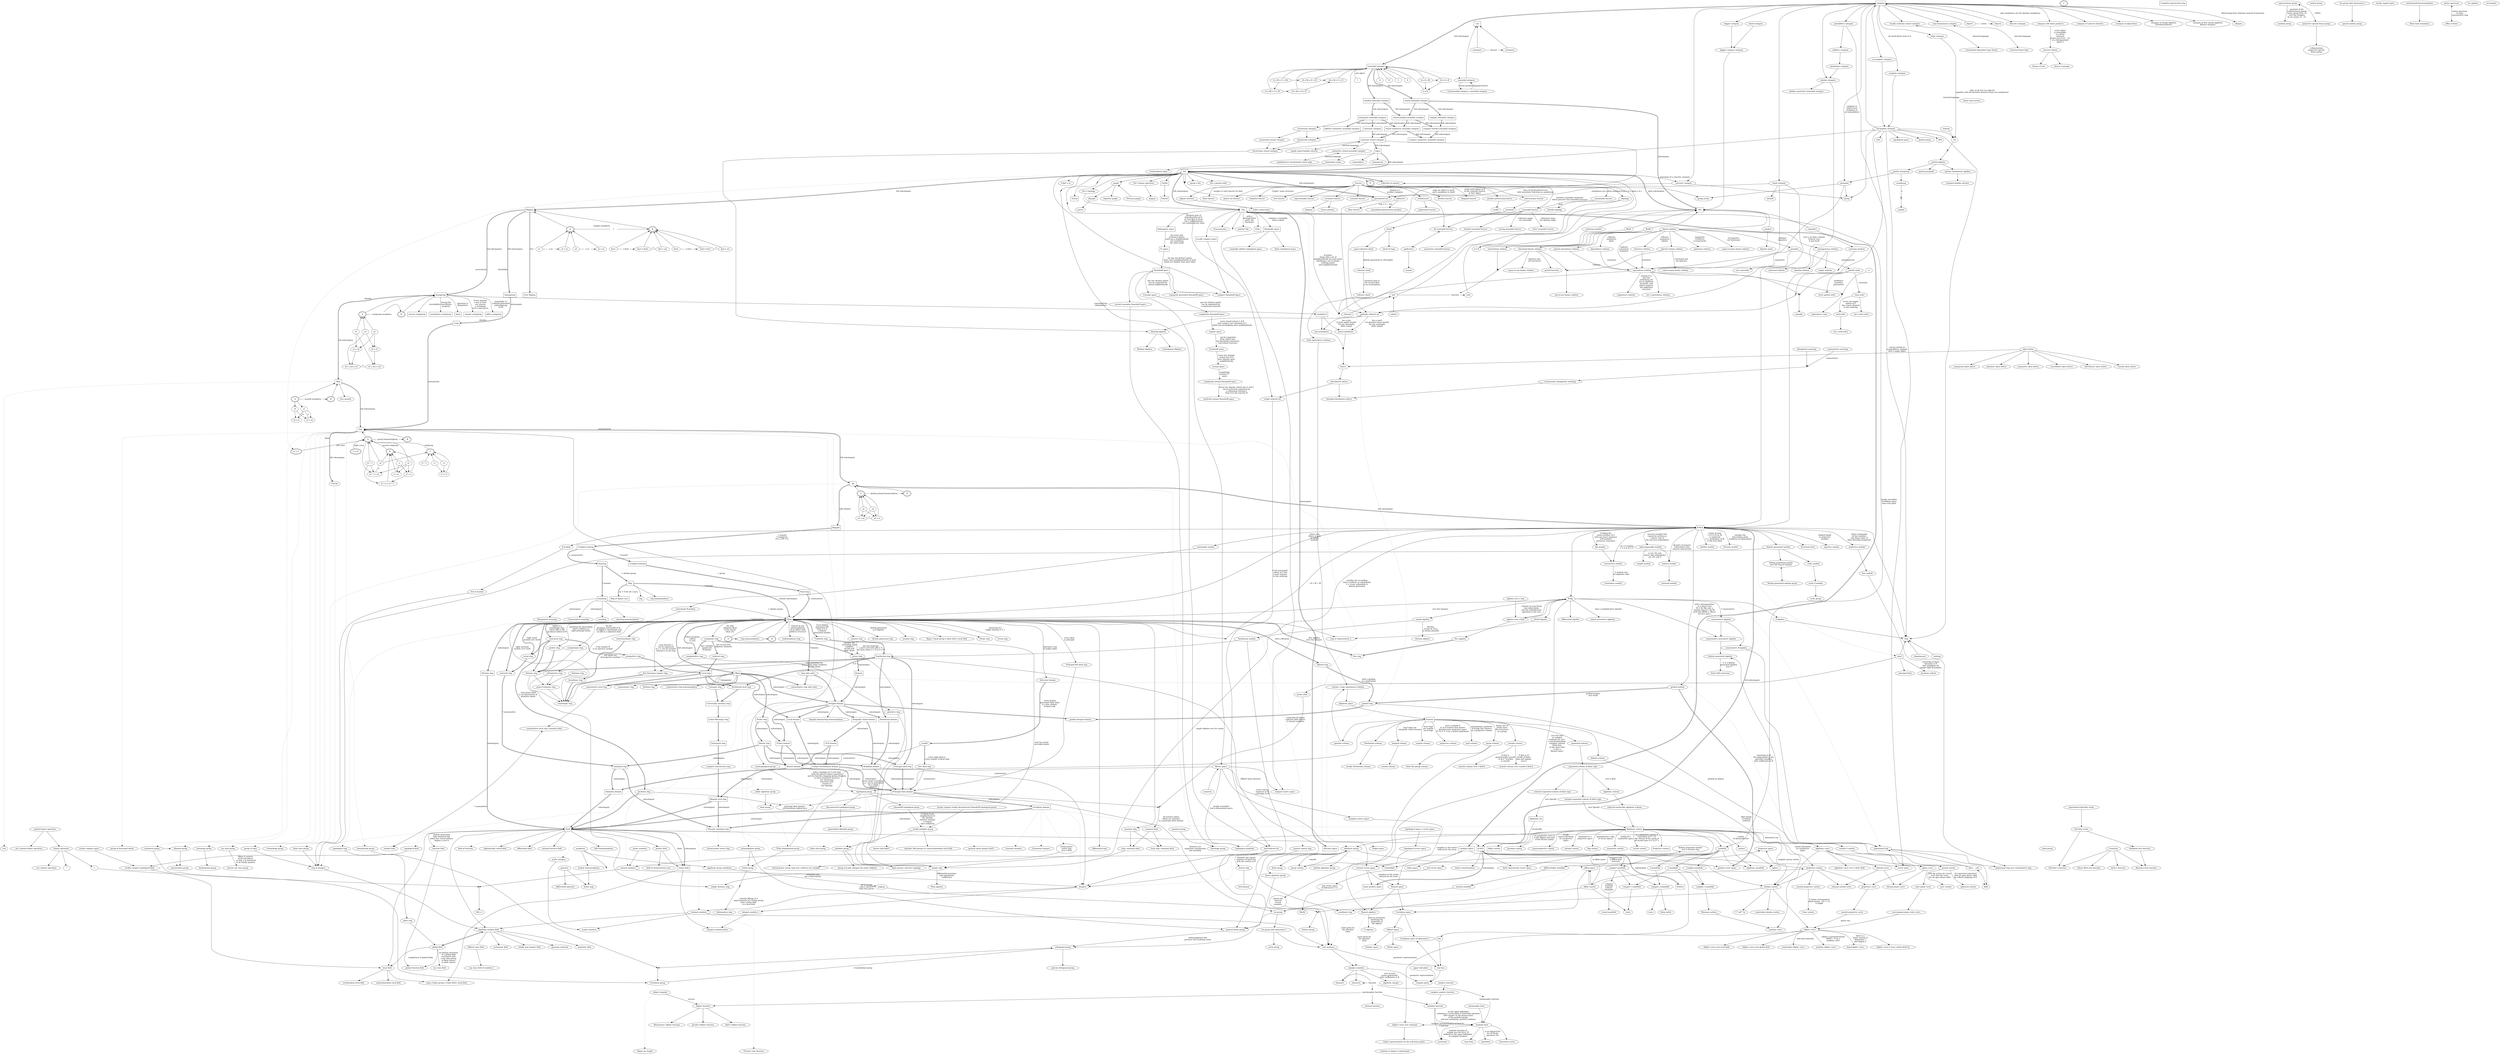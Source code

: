 digraph G {
  // categories

  "category" [shape="rect"]
  "category" -> "category1" [style="invis"]
  "category1" [label="" style="invis" width="0"]
  "category2" [label="" style="invis" width="0"]
  "category3" [label="" style="invis" width="0"]
  "category1" -> "category2" [style="invis"]
  "category2" -> "category3" [style="invis"]
  { rank="same" "category3" "monoidal category" }
  "category" -> "monoidal category" [color="black:white:black" label="full subcategory"]
  "category" -> "locally cartesian closed category"
  "category" -> "star-autonomous category"
  "category/object1" [label="object1"]
  "category/object2" [label="object2"]
  "category/arrow" [label="arrow" shape="none"]
  "category" -> "category/object1" [dir="back"]
  "category" -> "category/object2" [dir="back"]
  "category/object1" -> "category/arrow" [arrowhead="none"]
  "category/arrow" -> "category/object2"
  { rank="same" "category/object1" "category/arrow" "category/object2" }
  "category" -> "dagger category"
  "category" -> "discrete category" [label="only morphisms are the identity morphisms", href="https://en.wikipedia.org/wiki/Category_(mathematics)#Examples"]
  "category" -> "category with finite products"
  "category" -> "abelian category"
  "category" -> "category of Lawvere theories"
  "category" -> "category of adjunctions"
  "category" -> "category of monad algebras\n(Eilenberg-Moore)"
  "category" -> "category of free monad algebras\n(Kleisli category)"
  "category" -> "allegory" [label="Abstracting from relations instead of functions", href="https://en.wikipedia.org/wiki/Category_(mathematics)#Examples"]
  "category" -> "small category" [href="https://en.wikipedia.org/wiki/Category_(mathematics)#Examples"]
  "category" -> "groupoid" [label="category in\nwhich every\nmorphism is\nan isomorphism", href="https://en.wikipedia.org/wiki/Category_(mathematics)#Small_and_large_categories"]
  "category" -> "large category"
  "category" -> "co-complete category"
  "category" -> "complete category" [label="all small limits exist in it", href="https://en.wikipedia.org/wiki/Category_(mathematics)#Examples"]
  "category" -> "concrete category"
  "category" -> "preadditive category"
  "category with finite products" -> "Lawvere theory" [label="every object\nis isomorphic\nto a finite\ncartesian\npower xn=x×x×⋯×x\nof a distinguished\nobject x"]

  "allegory" [href="https://en.wikipedia.org/wiki/Allegory_(mathematics)"]

  "small category" -> "monoid" [lhead="cluster_monoid", href="https://en.wikipedia.org/wiki/Category_(mathematics)#Examples"]
  "small category" -> "preordered set" [label="morphisms are arrows pointing from x to y when x ≤ y", href="https://en.wikipedia.org/wiki/Category_(mathematics)#Examples"]

  "groupoid" -> "group" [lhead="cluster_group", href="https://en.wikipedia.org/wiki/Category_(mathematics)#Examples"]
  "groupoid" -> "group action" [href="https://en.wikipedia.org/wiki/Category_(mathematics)#Examples"]
  "groupoid" -> "equivalence relation" [href="https://en.wikipedia.org/wiki/Category_(mathematics)#Examples"]

  "large category" -> "set" [label="class of all sets (as objects)\ntogether with all functions between them (as morphisms)", lhead="cluster_bicompletecategory",  href="https://en.wikipedia.org/wiki/Category_(mathematics)#Examples"]
  "relation" -> "set" [lhead="cluster_bicompletecategory", href="https://en.wikipedia.org/wiki/Category_of_relations"]

  "complete category" -> "bicomplete category" [lhead="cluster_bicompletecategory", href="https://en.wikipedia.org/wiki/Complete_category"]
  "co-complete category" -> "bicomplete category" [lhead="cluster_bicompletecategory", href="https://en.wikipedia.org/wiki/Complete_category"]

  "closed category" -> "dagger compact category" [lhead="cluster_daggercompactcategory", href="https://en.wikipedia.org/wiki/Dagger_compact_category"]
  "dagger category" -> "dagger compact category" [lhead="cluster_daggercompactcategory"]
  "dagger compact category" -> "Rel"

  "bicomplete category" [href="https://en.wikipedia.org/wiki/Complete_category"]
  "bicomplete category" -> "set" [href="https://en.wikipedia.org/wiki/Category_of_sets"]
  "bicomplete category" -> "topological space" [lhead="cluster_topologicalSpace", href="https://en.wikipedia.org/wiki/Complete_category#Examples_and_nonexamples"]
  "bicomplete category" -> "group" [lhead="cluster_group", href="https://en.wikipedia.org/wiki/Complete_category#Examples_and_nonexamples"]
  "bicomplete category" -> "abelian group" [href="https://en.wikipedia.org/wiki/Complete_category#Examples_and_nonexamples"]
  "bicomplete category" -> "ring" [lhead="cluster_ring", href="https://en.wikipedia.org/wiki/Complete_category#Examples_and_nonexamples"]
  "bicomplete category" -> "vector space" [lhead="cluster_vectorspace", href="https://en.wikipedia.org/wiki/Complete_category#Examples_and_nonexamples"]
  "bicomplete category" -> "R-Mod" [lhead="cluster_module", href="https://en.wikipedia.org/wiki/Complete_category#Examples_and_nonexamples"]
  "bicomplete category" -> "compact Hausdorff space" [href="https://en.wikipedia.org/wiki/Complete_category#Examples_and_nonexamples"]
  "bicomplete category" -> "category" [lhead="cluster_category", href="https://en.wikipedia.org/wiki/Complete_category#Examples_and_nonexamples"]
  "bicomplete category" -> "Whl" [href="https://en.wikipedia.org/wiki/Complete_category#Examples_and_nonexamples"]
  "bicomplete category" -> "sSet" [href="https://en.wikipedia.org/wiki/Complete_category#Examples_and_nonexamples"]

  "small category" -> "partially ordered set" [lhead="cluster_partiallyorderedset", href="https://en.wikipedia.org/wiki/Category_(mathematics)#Examples"]
  "small category" -> "equivalence relation" [href="https://en.wikipedia.org/wiki/Category_(mathematics)#Examples"]

  "concrete category" -> "preordered set" [label="class of all preordered sets\nwith monotonic functions as morphisms", href="https://en.wikipedia.org/wiki/Category_(mathematics)#Examples"]
  "concrete category" -> "group" [lhead="cluster_group", href="https://en.wikipedia.org/wiki/Category_(mathematics)#Examples"]

  "preadditive category" -> "ring" [lhead="cluster_ring", label="can be viewed as\na preadditive category\nwith a single object", href="https://en.wikipedia.org/wiki/Module_(mathematics)#Generalizations"]
  "preadditive category" -> "additive category"

  "additive category" -> "preabelian category" [href="https://en.wikipedia.org/wiki/Abelian_category"]
  "preabelian category" -> "abelian category" [href="https://en.wikipedia.org/wiki/Abelian_category"]
  "abelian category" -> "abelian symmetric monoidal category"
  "abelian category" -> "R-Mod"

  "Lawvere theory" [href="https://ncatlab.org/nlab/show/Lawvere+theory"]
  "Lawvere theory" -> "theory of sets" [href="https://ncatlab.org/nlab/show/Lawvere+theory#examples"]
  "Lawvere theory" -> "theory of groups" [href="https://ncatlab.org/nlab/show/Lawvere+theory#examples"]

  "Cat" [shape="rect"]
  "Cat/category1" [label="category1"]
  "Cat/category2" [label="category2"]
  "Cat/monoidal category" [label="monoidal category"]
  "Cat" -> "Cat/category1" [dir="back"]
  "Cat" -> "Cat/category2" [dir="back"]
  "Cat" -> "Cat/monoidal category" [dir="back"]
  "Cat/monoidal category" -> "Cat/monoidal category x monoidal category" [label="tensor product"]
  "Cat/monoidal category x monoidal category" -> "Cat/monoidal category" [label="diagonal functor"]
  "Cat/monoidal category x monoidal category"
  "Cat/category1" -> "Cat/functor" [arrowhead="none"]
  "Cat/functor" -> "Cat/category2"
  { rank="same" "Cat/category1" "Cat/functor" "Cat/category2" }
  { rank="same" "Cat" "category/object1" }
  "Cat/category1" [label="category1"]
  "Cat/category2" [label="category2"]
  "Cat/functor" [label="functor" shape="none"]

  "adjoint functors" -> "Galois connections"
  "Galois connections" [href="https://en.wikipedia.org/wiki/Galois_connection#Definitions"]

  "functor" -> "adjoint functors"
  "functor" -> "covariant functor"
  "functor" -> "contravariant functor"
  "functor" -> "endofunctor" [href="https://en.wikipedia.org/wiki/Functor#Examples"]
  "functor" -> "comonoidal functor"
  "functor" -> "monoidal functor" [label="between monoidal categories\nwhich preserve the monoidal structure", href="https://en.wikipedia.org/wiki/Monoidal_functor"]
  "functor" -> "identity functor" [label="maps an object to itself\nand a morphism to itself", href="https://en.wikipedia.org/wiki/Functor#Examples"]
  "functor" -> "diagonal functor" [label="sends each object in D\nto the constant functor\nat that object", href="https://en.wikipedia.org/wiki/Functor#Examples"]
  "functor" -> "limit functor" [label="assigns to each functor its limit", href="https://en.wikipedia.org/wiki/Functor#Examples"]
  "functor" -> "power set functor" [href="https://en.wikipedia.org/wiki/Functor#Examples"]
  "functor" -> "group action" [href="https://en.wikipedia.org/wiki/Functor#Examples"]
  "functor" -> "forgetful functor" [label="\"forget\" some structure", href="https://en.wikipedia.org/wiki/Functor#Examples"]
  "functor" -> "free functor" [href="https://en.wikipedia.org/wiki/Functor#Examples"]
  "functor" -> "representable functor" [href="https://en.wikipedia.org/wiki/Functor#Examples"]
  "functor" -> "bifunctor" [label="domain is a\nproduct category", href="https://en.wikipedia.org/wiki/Functor#Bifunctors_and_multifunctors"]
  "functor" -> "product-preserving functor" [ltail="cluster_functor"]
  "functor" -> "constant functor" [ltail="cluster_functor", href="https://en.wikipedia.org/wiki/Functor#Examples"]

  "monoidal functor" [href="https://en.wikipedia.org/wiki/Monoidal_functor"]
  "monoidal functor" -> "lax monoidal functor" [href="https://en.wikipedia.org/wiki/Monoidal_functor"]
  "monoidal functor" -> "strong monoidal functor" [label="coherence maps\nare invertible", href="https://en.wikipedia.org/wiki/Monoidal_functor"]
  "monoidal functor" -> "strict monoidal functor" [label="coherence maps\nare identity maps", href="https://en.wikipedia.org/wiki/Monoidal_functor"]

  "product-preserving functor" -> "model"

  "presheaf" [href="https://en.wikipedia.org/wiki/Presheaf_(category_theory)"]
  "covariant functor" -> "diagram" [href="https://en.wikipedia.org/wiki/Functor#Examples"]
  "contravariant functor" -> "presheaf"

  "bifunctor" -> "monoidalcategory/tensor product" [href="https://en.wikipedia.org/wiki/Monoidal_category#Formal_definition"]
  "bifunctor" -> "Hom functor" [label="Cop × C → Set", href="https://en.wikipedia.org/wiki/Functor#Bifunctors_and_multifunctors"]
 
  "diagonal functor" [href="https://en.wikipedia.org/wiki/Diagonal_functor"]

  "monoidal category" [shape="rect"]
  "monoidal category" -> "monoidal category1" [style="invis"]
  "monoidal category1" [label="" style="invis" width="0"]
  "monoidal category2" [label="" style="invis" width="0"]
  "monoidal category3" [label="" style="invis" width="0"]
  "monoidal category1" -> "monoidal category2" [style="invis"]
  "monoidal category2" -> "monoidal category3" [style="invis"]
  { rank="same" "monoidal category3" "braided monoidal category" "closed monoidal category" }
  "monoidal category" -> "braided monoidal category" [color="black:white:black" label="full subcategory"]
  "monoidal category" -> "closed monoidal category" [color="black:white:black" label="full subcategory"]
  "monoidal category/A" [label="A"]
  "monoidal category/B" [label="B"]
  "monoidal category/C" [label="C"]
  "monoidal category/D" [label="D"]
  // https://en.wikipedia.org/wiki/Monoidal_category
  "monoidal category/A x (I x B)" [label="A x (I x B)"]
  "monoidal category/(A x I) x B" [label="(A x I) x B"]
  "monoidal category/A x B" [label="A x B"]
  "monoidal category/A x (B x (C x D))" [label="A x (B x (C x D))"]
  "monoidal category/(A x B) x (C x D)" [label="(A x B) x (C x D)"]
  "monoidal category/((A x B) x C) x D" [label="((A x B) x C) x D"]
  "monoidal category/A x ((B x C) x D)" [label="A x ((B x C) x D)"]
  "monoidal category/(A x (B x C)) x D" [label="(A x (B x C)) x D"]
  "monoidal category/A x (B x (C x D))" -> "monoidal category/(A x B) x (C x D)"
  "monoidal category/A x (B x (C x D))" -> "monoidal category/A x ((B x C) x D)"
  "monoidal category/A x ((B x C) x D)" -> "monoidal category/(A x (B x C)) x D"
  "monoidal category/(A x (B x C)) x D" -> "monoidal category/((A x B) x C) x D"
  "monoidal category/(A x B) x (C x D)" -> "monoidal category/((A x B) x C) x D"
  "monoidal category/A x (I x B)" -> "monoidal category/A x B"
  "monoidal category/(A x I) x B" -> "monoidal category/A x B"
  "monoidal category/A x (I x B)" -> "monoidal category/(A x I) x B"
  { rank="same" "monoidal category/A x (I x B)" "monoidal category/(A x I) x B" }
  "monoidal category" -> "monoidal category/A" [dir="back"]
  "monoidal category" -> "monoidal category/B" [dir="back"]
  "monoidal category" -> "monoidal category/C" [dir="back"]
  "monoidal category" -> "monoidal category/D" [dir="back"]
  "monoidal category" -> "monoidal category/A x (I x B)" [dir="back"]
  "monoidal category" -> "monoidal category/(A x I) x B" [dir="back"]
  "monoidal category" -> "monoidal category/A x B" [dir="back"]
  "monoidal category" -> "monoidal category/A x (B x (C x D))" [dir="back"]
  "monoidal category" -> "monoidal category/(A x B) x (C x D)" [dir="back"]
  "monoidal category" -> "monoidal category/((A x B) x C) x D" [dir="back"]
  "monoidal category" -> "monoidal category/A x ((B x C) x D)" [dir="back"]
  "monoidal category" -> "monoidal category/(A x (B x C)) x D" [dir="back"]
  { rank="same" "monoidal category/A x (B x (C x D))" "monoidal category/(A x B) x (C x D)" "monoidal category/((A x B) x C) x D" }
  { rank="same" "monoidal category/A x ((B x C) x D)" "monoidal category/(A x (B x C)) x D" }
  "monoidal category" -> "I" [dir="back" label="unit object"]
  "monoidal category" -> "Cat/monoidal category" [style="dotted"]
  "monoidal category" -> "cocartesian category"

  "braided monoidal category" [shape="rect"]
  "braided monoidal category" -> "symmetric monoidal category" [color="black:white:black" label="full subcategory"]
  "braided monoidal category" -> "closed braided monoidal category" [color="black:white:black" label="full subcategory"]

  "closed monoidal category" [shape="rect"]
  "closed monoidal category" -> "closed braided monoidal category" [color="black:white:black" label="full subcategory"]
  "closed monoidal category" -> "compact monoidal category" [color="black:white:black" label="full subcategory"]
  "closed monoidal category" -> "Rel" [color="black:white:black" label="subcategory" href="https://en.wikipedia.org/wiki/Category_of_relations"]
  { rank="same" "closed monoidal category" "linear type system" }
  "linear type system" [xlabel="internal language" href="https://en.wikipedia.org/wiki/Cartesian_closed_category"]

  "Rel" [shape="rect"]

  "Setoid" [shape="rect" href="https://en.wikipedia.org/wiki/Setoid"]

  "compact monoidal category" [shape="rect"]
  "compact monoidal category" -> "compact braided monoidal category" [color="black:white:black" label="full subcategory"]
 
  "closed braided monoidal category" [shape="rect"]
  "closed braided monoidal category" -> "compact braided monoidal category" [color="black:white:black" label="full subcategory"]

  "symmetric monoidal category" [shape="rect"]
  "symmetric monoidal category" -> "cartesian category" [color="black:white:black" label="full subcategory"]
  "symmetric monoidal category" -> "closed symmetric monoidal category" [color="black:white:black" label="full subcategory"]
  "symmetric monoidal category" -> "additive symmetric monoidal category" [color="black:white:black" label="full subcategory"]

  "additive symmetric monoidal category" [shape="rect"]

  "closed braided monoidal category" [shape="rect"]
  "closed braided monoidal category" -> "closed symmetric monoidal category" [color="black:white:black" label="full subcategory"]

  "compact braided monoidal category" [shape="rect"]
  "compact braided monoidal category" -> "compact symmetric monoidal category" [color="black:white:black" label="full subcategory"]

  "closed symmetric monoidal category" [shape="rect"]
  "closed symmetric monoidal category" -> "cartesian closed category" [color="black:white:black" label="full subcategory"]
  "closed symmetric monoidal category" -> "compact symmetric monoidal category" [color="black:white:black" label="full subcategory"]

  "compact symmetric monoidal category" [shape="rect"]

  "cartesian category" [shape="rect"]
  "cartesian category" -> "cartesian closed category" [color="black:white:black" label="full subcategory"]

  "cartesian closed category" [shape="rect"]
  "cartesian closed category" -> "topos" [color="black:white:black" label="full subcategory"]
  "cartesian closed category" -> "partially ordered set" [lhead="cluster_partiallyorderedset"]
  "cartesian closed category" -> "bicartesian closed category"
  "cartesian closed category" -> "simply typed lambda calculus" [label="internal language", dir="both", href="https://en.wikipedia.org/wiki/Cartesian_closed_category"]
  "cartesian closed category" -> "symmetric closed monoidal category" 

  "symmetric closed monoidal category" -> "multiplicative intuitionistic linear logic" [label="internal language", dir="both", href="https://ncatlab.org/nlab/show/relation+between+type+theory+and+category+theory"]

  "star-autonomous category" [href="https://ncatlab.org/nlab/show/star-autonomous+category"]
  "star-autonomous category" -> "classical linear logic" [label="internal language", dir="both", href="https://ncatlab.org/nlab/show/relation+between+type+theory+and+category+theory"]

  "locally cartesian closed category" [href="https://ncatlab.org/nlab/show/locally+cartesian+closed+category"]
  "locally cartesian closed category" -> "extensional dependent type theory" [label="internal language", dir="both", href="https://ncatlab.org/nlab/show/relation+between+type+theory+and+category+theory"]

  "cocartesian closed category" -> "bicartesian closed category"

  "cartesian category" -> "bicartesian category"

  "cocartesian category" -> "bicartesian category"
  "cocartesian category" -> "cocartesian closed category"

  "partially ordered set" -> "Heyting algebra" [ltail="cluster_partiallyorderedset"]

  "bicartesian category" -> "bicartesian closed category"
  "bicartesian closed category" -> "Heyting algebra"

  "Heyting algebra" -> "Boolean Algebra"
  "Heyting algebra" -> "Lindenbaum Algebra" [href="https://en.wikipedia.org/wiki/Heyting_algebra#Examples"]
  
  "Boolean Algebra" [href="https://en.wikipedia.org/wiki/Boolean_algebra"]

  "Lindenbaum Algebra" [href="https://en.wikipedia.org/wiki/Lindenbaum_algebra"]

  "comonoidal functor" -> "monoidal functor" [dir="none", label="dual", href="https://en.wikipedia.org/wiki/Monoidal_functor"]
  "polynomial functor" [href="https://en.wikipedia.org/wiki/Polynomial_functor"]

  "monoidal functor" -> "braided monoidal functor"

  "braided monoidal functor" -> "symmetric monoidal functor"

  "endofunctor" -> "lax monoidal functor"
  "endofunctor" -> "polynomial functor" [href="https://en.wikipedia.org/wiki/Functor#Examples"]

  "lax monoidal functor" -> "applicative" [dir="both"]
  "applicative" -> "monad"

  "diagonal functor" [href="https://en.wikipedia.org/wiki/Diagonal_functor"]
  "covariant functor" -> "tensor product" [href="https://en.wikipedia.org/wiki/Functor#Examples"]


  "topos" [shape="rect"]
  "topos" -> "topos1" [style="invis"]
  "topos1" [label="" style="invis" width="0"]
  "topos2" [label="" style="invis" width="0"]
  "topos1" -> "topos2" [style="invis"]
  { rank="same" "Set" "topos2" }
  "topos" -> "Set" [color="black:white:black" label="full subcategory"]
  "topos" -> "topos/object"
  "topos" -> "topos/arrow"
  { rank="same" "topos/object" "topos/arrow" }

  "topos" -> "elementary topos"
  "elementary topos" -> "Grothendieck topos"

  "Set" [shape="rect"]
  "Set1" [label="" style="invis" width="0"]
  "Set2" [label="" style="invis" width="0"]
  "Set3" [label="" style="invis" width="0"]
  "Set" -> "Set1" [style="invis"]
  "Set1" -> "Set2" [style="invis"]
  "Set2" -> "Set3" [style="invis"]
  { rank="same" "Set3" "Magma" "Top" "Rel" }
  "Set" -> "Magma" [color="black:white:black" label="full subcategory"]
  "Set" -> "Top" [color="black:white:black" label="full subcategory"]
  "Set" -> "preordered set" [color="black:white:black" label="full subcategory"]
  "Set" -> "Rel" [color="black:white:black" label="wide subcategory"]
  "Set" -> "set1" [dir="back"]
  "Set" -> "set2" [dir="back"]
  "function" [shape="none"]
  "set1" -> "function" [arrowhead="none"]
  "function" -> "set2"
  { rank="same" "set1" "function" "set2" }
  "set1/element" [label="element"]
  "set1" -> "subset" [dir="back"]
  "set1" -> "set1/element" [dir="back"]
  "Set" -> "collection of subsets" [dir="back"]
  "Set" -> "Set x preorder"
  "Set" -> "Set x preorder"
  "Set" -> "Set x equivalence relation"
  "Set" -> "graph" [href="https://en.wikipedia.org/wiki/Graph_(discrete_mathematics)"]
  "Set" -> "Set x binary operation"
  "Set" -> "concrete category" [label="prototype of a concrete category", href="https://en.wikipedia.org/wiki/Category_of_sets"]
  "Set" -> "FinSet"
  "Set" -> "collection of subsets"
  "Set" -> "group x Set"
  "Set" -> "Set x well-order"
  "Set" -> "Set x partial order"
  "Set" -> "Set x total order"
  "Set" -> "Set x topology"
  "Set x topology" -> "Top"
  "Set x preorder" [shape="point"]
  "Set x preorder" -> "preordered set"
  "Set x equivalence relation" [shape="point"]
  "Set x equivalence relation" -> "Setoid" [href="https://en.wikipedia.org/wiki/Setoid"]
  "Set x well-order" [shape="point"]
  "Set x well-order" -> "well-ordered set"
  "Set x total order" [shape="point"]
  "Set x total order" -> "totally ordered set"

  "FinSet" [shape="rect"]
  "FinOrd" [shape="rect"]
  "FinSet" -> "FinOrd"

  "Set x binary operation" -> "magma"
  "Set x partial binary operation" [shape="point"]
  "set" -> "Set x partial binary operation"
  "Set x partial binary operation" -> "partial algebra"

  "collection of subsets" -> "topology" [dir="both"]
  "Zariski topology" [href="https://en.wikipedia.org/wiki/Zariski_topology"]
  "topology" -> "Zariski topology"
  "set1" -> "set1 x topology"
  "topology" -> "set1 x topology"
  "set1 x topology" [shape="point"]
  "set1 x topology" -> "Top" [label="of points,\nalong with a set of\nneighbourhoods for each point,\nsatisfying a set of axioms\nrelating points\nand neighbourhoods", href="https://en.wikipedia.org/wiki/Topological_space"]

  "binary operation" -> "+"
  "binary operation" -> "*"

  "binary operation" -> "set x binary operation"

  "graph" [href="https://en.wikipedia.org/wiki/Graph_(discrete_mathematics)"]
  "graph" -> "digraph"
  "graph" -> "bipartite graph"
  "graph" -> "Petersen graph" [dir="back"]

  "digraph" -> "quiver" [href="https://en.wikipedia.org/wiki/Quiver_(mathematics)"]
  "quiver" [href="https://en.wikipedia.org/wiki/Quiver_(mathematics)"]


  "partial order" -> "set x partial order"
  "set x partial order" [shape="point"]
  "set x partial order" -> "partially ordered set"

  "partial binary operation" [href="https://en.wikipedia.org/wiki/Binary_operation#Terminology"]
  "partial binary operation" -> "binary operation"
  "partial binary operation" -> "set x partial binary operation"


  "+ x natural numbers x 0" [shape="point"]
  "+" -> "+ x natural numbers x 0" 
  "natural numbers" -> "+ x natural numbers x 0"
  "+ x natural numbers x 0" -> "(N0,+)"

  "function x cartesian product" [shape="point"]

  "cartesian product" -> "function x cartesian product"


  "binary relation" -> "preorder" [label="reflexive\ntransitive", href="https://en.wikipedia.org/wiki/Preorder"]
  "binary relation" -> "dependency relation" [label="reflexive\nsymmetric\nfinite", href="https://en.wikipedia.org/wiki/Equivalence_relation#Connections_to_other_relations"]
  "binary relation" -> "tolerance relation" [label="reflexive\nsymmetric\ninfinite", href="https://en.wikipedia.org/wiki/Equivalence_relation#Connections_to_other_relations"]
  "binary relation" -> "apartness relation" [label="symmetric\nirreflexive\nco-transitivity", href="https://en.wikipedia.org/wiki/Apartness_relation"]
  "binary relation" -> "partial equivalence relation" [href="https://en.wikipedia.org/wiki/Equivalence_relation#Connections_to_other_relations"]

  "binary relation" [href="https://en.wikipedia.org/wiki/Binary_relation"]
  "binary relation" -> "injective binary relation" [href="https://en.wikipedia.org/wiki/Binary_relation#Special_types_of_binary_relations"]
  "binary relation" -> "functional binary relation" [href="https://en.wikipedia.org/wiki/Binary_relation#Special_types_of_binary_relations"]
  "binary relation" -> "homogeneous relation" [label="over a set Xnis a binary\nrelation over\nX and itself", href="https://en.wikipedia.org/wiki/Binary_relation#Homogeneous_relation"]
  "binary relation" -> "equivalence relation" [label="reflexive\nsymmetric\ntransitive", href="https://en.wikipedia.org/wiki/Equivalence_relation"]
  "binary relation" -> "serial binary relation" [href="https://en.wikipedia.org/wiki/Binary_relation#Special_types_of_binary_relations"]
  "binary relation" -> "many-to-many binary relation" [label="not injective\nnor functional", href="https://en.wikipedia.org/wiki/Binary_relation#Special_types_of_binary_relations"]

  "homogeneous relation" -> "empty relation" [href="https://en.wikipedia.org/wiki/Binary_relation#Homogeneous_relation"]
  "homogeneous relation" -> "universal relation" [href="https://en.wikipedia.org/wiki/Binary_relation#Homogeneous_relation"]
  "homogeneous relation" -> "identity relation" [href="https://en.wikipedia.org/wiki/Binary_relation#Homogeneous_relation"]

  "injective binary relation x functional binary relation" [shape="point"]
  "injective binary relation" -> "injective binary relation x functional binary relation"
  "injective binary relation x functional binary relation" -> "one-to-one binary relation"
  "injective binary relation" -> "one-to-many binary relation" [label="functional and\nnot injective", href="https://en.wikipedia.org/wiki/Binary_relation#Special_types_of_binary_relations"]

  "functional binary relation x serial binary relation" [shape="point"]
  "functional binary relation" -> "injective binary relation x functional binary relation"
  "functional binary relation" -> "functional binary relation x serial binary relation"
  "functional binary relation x serial binary relation" -> "function"
  "functional binary relation" -> "many-to-one binary relation" [label="injective and\nnot functional", href="https://en.wikipedia.org/wiki/Binary_relation#Special_types_of_binary_relations"]
  "functional binary relation" -> "partial function" [href="https://en.wikipedia.org/wiki/Partial_function"]

  "serial binary relation" -> "functional binary relation x serial binary relation"

  "A x equivalence relation" [shape="point"]
  "A" -> "A x equivalence relation"
  "equivalence relation" -> "A x equivalence relation"
  "A x equivalence relation" -> "equivalence class"

  "preorder" [href="https://en.wikipedia.org/wiki/Preorder"]
  "preorder" -> "equivalence relation" [label="symmetric", href="https://en.wikipedia.org/wiki/Equivalence_relation"]
  "preorder" -> "partial order" [label="antisymmetric", href="https://en.wikipedia.org/wiki/Partially_ordered_set#Formal_definition"]
  "preorder" -> "set x preorder"

  "partial order" -> "equivalence relation x partial order"
  "partial order" [href="https://en.wikipedia.org/wiki/Partial_order"]
  "partial order" -> "total order" [label="connexity", href="https://en.wikipedia.org/wiki/Total_order"]
  "partial order" -> "strict partial order" [label="irreflexive\ntransitive\nasymmetric", href="https://en.wikipedia.org/wiki/Equivalence_relation#Connections_to_other_relations"]

  "partial equivalence relation" -> "equivalence relation" [xlabel="reflexive", href="https://en.wikipedia.org/wiki/Equivalence_relation#Connections_to_other_relations"]

  "equivalence relation" [href="https://en.wikipedia.org/wiki/Equivalence_relation"]
  "equivalence relation" -> "equivalence relation x partial order"
  "equivalence relation" -> "congruence relation" [label="domain X is\nalso the\nunderlying set\nfor an algebraic\nstructure, and\nwhich respects\nthe additional\nstructure", href="https://en.wikipedia.org/wiki/Equivalence_relation#Connections_to_other_relations"]
  "equivalence relation" -> "set x equivalence relation"
  "equivalence relation" -> "étale equivalence relation"

  "étale equivalence relation" [href="https://en.wikipedia.org/wiki/%C3%89tale_equivalence_relation"]
  "étale equivalence relation" -> "scheme / étale equivalence relation"

  "equivalence relation x partial order" [shape="point"]
  "dependency relation" [href="https://en.wikipedia.org/wiki/Dependency_relation"]
  "dependency relation" -> "equivalence relation" [label="transitive", href="https://en.wikipedia.org/wiki/Equivalence_relation#Connections_to_other_relations"]
  "tolerance relation" [href="https://en.wikipedia.org/wiki/Tolerance_relation"]
  "tolerance relation" -> "equivalence relation" [label="transitive", href="https://en.wikipedia.org/wiki/Equivalence_relation#Connections_to_other_relations"]

  "apartness relation" [href="https://en.wikipedia.org/wiki/Apartness_relation"]
  "strict partial order" [href="https://en.wikipedia.org/wiki/Partially_ordered_set#Strict_and_non-strict_partial_orders"]
  "equivalence relation x partial order" -> "equality" [href="https://en.wikipedia.org/wiki/Equivalence_relation#Connections_to_other_relations"]

  "total order" [href="https://en.wikipedia.org/wiki/Total_order"]
  "total order" -> "well-order" [label="every non-empty\nsubset of S\nhas a least element\nin this ordering", href="https://en.wikipedia.org/wiki/Well-order"]
  "total order" -> "set x total order"

  "well-order" [href="https://en.wikipedia.org/wiki/Well-order"]
  "well-order" -> "set x well-order"

  "preordered set" [href="https://en.wikipedia.org/wiki/Preorder"]
  "preordered set" -> "partially ordered set"

  "partially ordered set" -> "join-semilattice" [label="has a join\n(a least upper bound)\nfor any nonempty\nfinite subset", href="https://en.wikipedia.org/wiki/Semilattice"]
  "partially ordered set" -> "meet-semilattice" [label="has a meet\n(or greatest lower bound)\nfor any nonempty\nfinite subset", href="https://en.wikipedia.org/wiki/Semilattice"]

  "totally ordered set" [href="https://en.wikipedia.org/wiki/Total_order"]
  "totally ordered set" -> "well-ordered set" [label="every non-empty\nsubset of S has\na least element\nin this ordering", href="https://en.wikipedia.org/wiki/Well-order"]

  "well-ordered set" [href="https://en.wikipedia.org/wiki/Well-order"]
  "well-ordered set" -> "natural numbers"
  "well-ordered set" -> "integers"
  "well-ordered set" -> "real numbers"

  "Rel" [shape="rect" href="https://en.wikipedia.org/wiki/Category_of_relations"]
  "Rel" -> "binary relation" [dir="back"]
  "Rel/product" [label="product"]
  "Rel/coproduct" [label="coproduct"]
  "Rel/cartesian product" [label="cartesian product"]
  "Rel/A x B" [label="A x B"]
  "Rel" -> "Rel/product" [dir="back"]
  "Rel" -> "Rel/coproduct" [dir="back"]
  "Rel" -> "Rel/A" [dir="back"]
  "Rel" -> "Rel/B" [dir="back"]
  "Rel" -> "Rel/A x B" [dir="back"]
  "Rel" -> "Rel/cartesian product" [dir="back"]
  "Rel/product" -> "disjoint union" [href="https://en.wikipedia.org/wiki/Category_of_relations"]
  "Rel/coproduct" -> "cartesian product" [href="https://en.wikipedia.org/wiki/Category_of_relations"]
  "Rel/A" -> "Rel/A x B"
  "Rel/B" -> "Rel/A x B"
  "Rel/cartesian product" -> "Rel/A x B"

  "Top" [shape="rect"]
  "Top" -> "Discrete space" [color="black:white:black" label="subcategory"]
  "Top" -> "Compact space" [color="black:white:black"]
  "Top" -> "Locally compact space"
  "Top" -> "Kolmogorov space" [label="for every pair of\ndistinct points of X,\nat least one of them\nhas a neighborhood\nnot containing the other", href="https://en.wikipedia.org/wiki/Kolmogorov_space"]
  "Top" -> "Grassmannian"
  "Top" -> "Top x vector space"
  "Top" -> "manifold" [label="locally resembles\nEuclidean space\nnear each point", href="https://en.wikipedia.org/wiki/Manifold"]
  "Top" -> "Separable space" [label="contains a countable,\ndense subset", href="https://en.wikipedia.org/wiki/Separable_space"]
  // "Top" -> "compactly generated Hausdorff space" [href="https://en.wikipedia.org/wiki/Category_of_topological_spaces#Relationships_to_other_categories"]
  // "cartesian closed category" -> "compactly generated Hausdorff space" [dir="back"]
  // coslice category https://en.wikipedia.org/wiki/Category_of_topological_spaces#Relationships_to_other_categories
  "Top" -> "pointed Top" [label="with a\ndistinguished\npoint, the\nbasepoint", href="https://en.wikipedia.org/wiki/Pointed_space"]
  // quotient category of Top https://en.wikipedia.org/wiki/Category_of_topological_spaces#Relationships_to_other_categories
  "Top" -> "hTop" // homotopy category
  "hTop" [shape="rect"]

  "Compact space" [shape="rect"]
  "Discrete space" [shape="rect" href="https://en.wikipedia.org/wiki/Discrete_space"]

  "Separable space" [shape="rect" href="https://en.wikipedia.org/wiki/Separable_space"]
  "Separable space" -> "finite topological space"
  "Separable space" -> "countably infinite topological space"
  "Separable space" -> "compact metric space"

  "Kolmogorov space" [shape="rect" href="https://en.wikipedia.org/wiki/Kolmogorov_space"]
  "T1 space" [shape="rect" href="https://en.wikipedia.org/wiki/T1_space"]

  "Hausdorff space" [shape="rect" href="https://en.wikipedia.org/wiki/Hausdorff_space"]
  "Hausdorff space" -> "second countable Hausdorff space"
  "Hausdorff space" -> "compact Hausdorff space"
  "Hausdorff space" -> "Urysohn space" [label="any two distinct points\ncan be separated by\nclosed neighborhoods", href="https://en.wikipedia.org/wiki/Urysohn_and_completely_Hausdorff_spaces"]
  "Hausdorff space" -> "Metric space" [lhead="cluster_metricSpace", href="https://proofwiki.org/wiki/Metric_Space_is_Hausdorff"]
  "Hausdorff space" -> "compactly generated Hausdorff space" [href="https://en.wikipedia.org/wiki/Category_of_topological_spaces#Relationships_to_other_categories"]

  "Locally compact space" [shape="rect" href="https://en.wikipedia.org/wiki/Locally_compact_space"]
  "Locally compact space" -> "compact Hausdorff space" [href="https://en.wikipedia.org/wiki/Locally_compact_space#Examples_and_counterexamples"]

  "Compact space" [shape="rect" href="https://en.wikipedia.org/wiki/Compact_space"]
  "Compact space" -> "compact manifold"
  "Compact space" -> "finite space" [href="https://en.wikipedia.org/wiki/Compact_space#Basic_examples"] 
  "Compact space" -> "closed unit interval of real numbers" [href="https://en.wikipedia.org/wiki/Compact_space#Basic_examples"] 

  "closed unit interval of real numbers" [label="closed unit\ninterval\nof real\nnumbers"] 
  "closed unit interval of real numbers" -> "real numbers"

  "second countable Hausdorff space" -> "topological manifold" [href="https://en.wikipedia.org/wiki/Manifold#Motivating_examples"]
  "Urysohn space" [href="https://en.wikipedia.org/wiki/Urysohn_and_completely_Hausdorff_spaces"]
  "completely Hausdorff space" [href="https://en.wikipedia.org/wiki/Urysohn_and_completely_Hausdorff_spaces"]
  "regular space" [href="https://en.wikipedia.org/wiki/Regular_space"]
  "Tychonoff space" [href="https://en.wikipedia.org/wiki/Tychonoff_space"]
  "normal space" [href="https://en.wikipedia.org/wiki/Normal_space"]
  "completely normal Hausdorff space" [href="https://en.wikipedia.org/wiki/Normal_space"]
  "perfectly normal Hausdorff space" [href="https://en.wikipedia.org/wiki/Normal_space"]
  "normed vector space" [href="https://en.wikipedia.org/wiki/Normed_vector_space"]
  "Top x vector space" [shape="point"]

  "Metric space" [href="https://en.wikipedia.org/wiki/Metric_spaces"]
  "Metric space" -> "compact metric space" [ltail="cluster_metricSpace"]
  "Metric space" -> "topological manifold" [ltail="cluster_metricSpace" label="locally resembles\nreal n-dimensional space", href="https://en.wikipedia.org/wiki/Hausdorff_space#Examples_and_non-examples"]
  "Metric space" -> "topological group" [ltail="cluster_metricSpace"]
  "Metric space" -> "complete metric space" [ltail="cluster_metricSpace" label="every Cauchy\nsequence in M\nconverges in M", href="https://en.wikipedia.org/wiki/Complete_metric_space"]
  "Metric space" -> "normed vector space" [ltail="cluster_metricSpace"]
  "Metric space" -> "isometry" [dir="back" href="https://en.wikipedia.org/wiki/Isometry"]

  "complete metric space" [href="https://en.wikipedia.org/wiki/Complete_metric_space"]
  "Sobolev space" [href="https://en.wikipedia.org/wiki/Sobolev_space"]
  "Hardy space" [href="https://en.wikipedia.org/wiki/Hardy_space"]

  "Kolmogorov space" -> "T1 space" [label="for every pair\nof distinct points,\neach has a neighborhood\nnot containing\nthe other point", href="https://en.wikipedia.org/wiki/T1_space"]
  "T1 space" -> "Hausdorff space" [label="for any two distinct points\nthere exist neighbourhoods of each\nwhich are disjoint from each other", href="https://en.wikipedia.org/wiki/Hausdorff_space"]
  "Urysohn space" -> "completely Hausdorff space" [label="any two distinct points\ncan be separated by\na continuous function", href="https://en.wikipedia.org/wiki/Urysohn_and_completely_Hausdorff_spaces"]
  "completely Hausdorff space" -> "regular space" [label="every closed subset C of X\nand a point p not contained in C\nadmit non-overlapping open neighborhoods", href="https://en.wikipedia.org/wiki/Regular_space"]
  "regular space" -> "Tychonoff space" [label="can be separated\nfrom closed sets\nvia (bounded) continuous\nreal-valued functions", href="https://en.wikipedia.org/wiki/Tychonoff_space#Definitions"]
  "Tychonoff space" -> "normal space" [label="every two disjoint\nclosed sets of X\nhave disjoint open\nneighborhoods", href="https://en.wikipedia.org/wiki/Normal_space"]
  "normal space" -> "completely normal Hausdorff space" [label="completely\nnormal T1\nspace", href="https://en.wikipedia.org/wiki/Normal_space"]
  "completely normal Hausdorff space" -> "perfectly normal Hausdorff space" [label="every two disjoint closed sets E and F\ncan be precisely separated by\na continuous function f\nfrom X to the real line R", href="https://en.wikipedia.org/wiki/Normal_space"]

  "Hilbert space" [href="https://en.wikipedia.org/wiki/Hilbert_space"]
  "Hilbert space" -> "Sobolev space" [href="https://en.wikipedia.org/wiki/Hilbert_space"]
  "Hilbert space" -> "Hardy space" [href="https://en.wikipedia.org/wiki/Hilbert_space"]

  "normed vector space" -> "Banach space" [label="complete in the metric\ninduced by the norm", href="https://en.wikipedia.org/wiki/Banach_algebra"]
  "normed vector space" -> "Inner product space"

  "complete metric space" -> "Banach space" [label="complete in the metric\ninduced by the norm", href="https://en.wikipedia.org/wiki/Banach_algebra"]
  "Euclidean space" -> "Hilbert space" [ltail="cluster_Euclideanspace", href="https://en.wikipedia.org/wiki/Hilbert_space"]

  "affine space" -> "Euclidean space" [href="https://en.wikipedia.org/wiki/Euclidean_space#Technical_definition"]

  "partial algebra" [href="https://en.wikipedia.org/wiki/Partial_algebra"]
  "partial algebra" -> "partial semigroup" [href="https://en.wikipedia.org/wiki/Partial_groupoid"]
  "partial algebra" -> "partial groupoid" [href="https://en.wikipedia.org/wiki/Partial_groupoid"]
  "partial algebra" -> "partial combinatory algebra"

  "partial combinatory algebra" [href="https://ncatlab.org/nlab/show/partial+combinatory+algebra"]
  "partial combinatory algebra" -> "untyped lambda calculus"

  "partial semigroup" -> "semigroup"
  "partial semigroup" -> "groupoid"

  "Magma" [shape="rect" href="https://en.wikipedia.org/wiki/Magma_(algebra)"]
  "Magma" -> "Magma1" [style="invis"]
  "Magma1" [label="" style="invis" width="0"]
  "Magma2" [label="" style="invis" width="0"]
  "Magma3" [label="" style="invis" width="0"]
  "Magma4" [label="" style="invis" width="0"]
  "Magma1" -> "Magma2" [style="invis"]
  "Magma2" -> "Magma3" [style="invis"]
  "Magma3" -> "Magma4" [style="invis"]
  { rank="same" "Magma4" "Semigroup" "Quasigroup" "Free Magma" }
  "Magma" -> "Semigroup" [color="black:white:black", xlabel="associativity" label="full subcategory"]
  "Magma" -> "Quasigroup" [color="black:white:black", xlabel="divisibility" label="full subcategory"]
  "Magma" -> "Free Magma" [color="black:white:black" label="free"]
  "Magma/A" [label="A" peripheries="2"]
  "Magma/B" [label="B" peripheries="2"]
  "Magma" -> "Magma/A" [dir="back"]
  "Magma" -> "Magma/B" [dir="back"]
  "Magma/A/a1" [label="a1"]
  "Magma/A/a2" [label="a2"]
  "Magma/A/x a1" [shape="none" label="x a1"]
  "Magma/A/x a2" [shape="none" label="x a2"]
  "Magma/A/a1 x a2" [label="a1 x a2"]
  "Magma/A/a2 x a1" [label="a2 x a1"]
  "Magma/A/a2" -> "Magma/A/x a1" [arrowhead="none"]
  "Magma/A/x a1" [label="x a1"]
  "Magma/A/a1" -> "Magma/A/x a2" [arrowhead="none"]
  "Magma/A/x a2" -> "Magma/A/a1 x a2"
  "Magma/A/x a1" -> "Magma/A/a2 x a1"
  {
    rank="same"
    "Magma/A/a1"
    "Magma/A/a2"
    "Magma/A/x a1"
    "Magma/A/x a2"
    "Magma/A/a1 x a2"
    "Magma/A/a2 x a1"

    "Magma/B/f(a1)"
    "Magma/B/f(a2)"
    "Magma/B/x f(a1)"
    "Magma/B/x f(a2)"
    "Magma/B/f(a1) x f(a2)"
    "Magma/B/f(a2) x f(a1)"
    "Magma/B/x f(a1)"
    "Magma/B/f(a2) x f(a1)"
    "Magma/B/x f(a2)"
    "Magma/B/f(a1) x f(a2)"
    "Magma/B/f(a1 x a2)"
    "Magma/B/f(a2 x a1)"
  }
  "Magma/A" -> "Magma/A/a1" [dir="back"]
  "Magma/A" -> "Magma/A/a2" [dir="back"]
  "Magma/A" -> "Magma/A/a1 x a2" [dir="back"]
  "Magma/A" -> "Magma/A/a2 x a1" [dir="back"]
  "Magma/f" [shape="none" xlabel="magma morphism" label="f"]
  "Magma/A" -> "Magma/f" [arrowhead="none"]
  "Magma/f" -> "Magma/B"
  {
    rank="same"
    "Magma/A"
    "Magma/B"
    "Magma/f"
  }
  "Magma/B/f(a1)" [label="f(a1)"]
  "Magma/B/f(a2)" [label="f(a2)"]
  "Magma/B/f(a1 x a2)" [label="f(a1 x a2)"]
  "Magma/B/f(a2 x a1)" [label="f(a2 x a1)"]
  "Magma/B/f(a1) x f(a2)" [label="f(a1) x f(a2)"]
  "Magma/B/f(a2) x f(a1)" [label="f(a2) x f(a1)"]
  "Magma/B" -> "Magma/B/f(a1)" [dir="back"]
  "Magma/B" -> "Magma/B/f(a2)" [dir="back"]
  "Magma/B" -> "Magma/B/f(a1 x a2)" [dir="back"]
  "Magma/B" -> "Magma/B/f(a2 x a1)" [dir="back"]
  "Magma/B" -> "Magma/B/f(a1) x f(a2)" [dir="back"]
  "Magma/B" -> "Magma/B/f(a2) x f(a1)" [dir="back"]
  "Magma/B/x f(a1)" [shape="none" label="x f(a1)"]
  "Magma/B/x f(a2)" [shape="none" label="x f(a2)"]
  "Magma/B/f(a2)" -> "Magma/B/x f(a1)" [arrowhead="none"]
  "Magma/B/f(a1)" -> "Magma/B/x f(a2)" [arrowhead="none"]
  "Magma/B/x f(a1)" -> "Magma/B/f(a2) x f(a1)"
  "Magma/B/x f(a2)" -> "Magma/B/f(a1) x f(a2)"
  "Magma/B/f(a1) x f(a2)" -> "Magma/B/f(a1 x a2)" [dir="none" label="="]
  "Magma/B/f(a2) x f(a1)" -> "Magma/B/f(a2 x a1)" [dir="none" label="="]
  // "Magma/A/a1" -> "Magma/B/f(a1)"
  // "Magma/A/a2" -> "Magma/B/f(a2)"
  // "Magma/A/a1 x a2" -> "Magma/B/f(a1 x a2)"
  // "Magma/A/a2 x a1" -> "Magma/B/f(a2 x a1)"

  "Free Magma" [shape="rect" href="https://en.wikipedia.org/wiki/Magma_(algebra)#Free_magma"]

  "Semigroup" [shape="rect" href="https://en.wikipedia.org/wiki/Semigroup"]
  "Semigroup" -> "Semigroup1" [style="invis"]
  "Semigroup1" [label="" style="invis" width="0"]
  "Semigroup2" [label="" style="invis" width="0"]
  "Semigroup3" [label="" style="invis" width="0"]
  "Semigroup4" [label="" style="invis" width="0"]
  "Semigroup5" [label="" style="invis" width="0"]
  "Semigroup1" -> "Semigroup2" [style="invis"]
  "Semigroup2" -> "Semigroup3" [style="invis"]
  "Semigroup3" -> "Semigroup4" [style="invis"]
  "Semigroup4" -> "Semigroup5" [style="invis"]
  { rank="same" "Semigroup5" "Mon" }
  "Semigroup" -> "Mon" [color="black:white:black" xlabel="identity" label="full subcategory"]
  "Semigroup/A" [label="A" peripheries="2"]
  "Semigroup/B" [label="B" peripheries="2"]
  "Semigroup/C" [label="C" peripheries="2"]
  "Semigroup" -> "Semigroup/A" [dir="back"]
  "Semigroup" -> "Semigroup/B" [dir="back"]
  "semigroup morphism" [shape="none"]
  "Semigroup/A" -> "semigroup morphism" [arrowhead="none"]
  "semigroup morphism" -> "Semigroup/B"
  {
    rank="same"
    "Semigroup/A"
    "Semigroup/B"
    "semigroup morphism"
  }
  "Semigroup/A/a1" [label="a1"]
  "Semigroup/A/a2" [label="a2"]
  "Semigroup/A/a3" [label="a3"]
  "Semigroup/A/a1 x a2" [label="a1 x a2"]
  "Semigroup/A/a2 x a3" [label="a2 x a3"]
  "Semigroup/A/(a1 x a2) x a3" [label="(a1 x a2) x a3"]
  "Semigroup/A/a1 x (a2 x a3)" [label="a1 x (a2 x a3)"]
  "Semigroup/A" -> "Semigroup/A/a1" [dir="back"]
  "Semigroup/A" -> "Semigroup/A/a2" [dir="back"]
  "Semigroup/A" -> "Semigroup/A/a3" [dir="back"]
  "Semigroup/A/a1" -> "Semigroup/A/a1 x a2"
  "Semigroup/A/a2" -> "Semigroup/A/a1 x a2"
  "Semigroup/A/a2" -> "Semigroup/A/a2 x a3"
  "Semigroup/A/a3" -> "Semigroup/A/a2 x a3"
  "Semigroup/A/a1 x a2" -> "Semigroup/A/(a1 x a2) x a3"
  "Semigroup/A/a3" -> "Semigroup/A/(a1 x a2) x a3"
  "Semigroup/A/a1" -> "Semigroup/A/a1 x (a2 x a3)"
  "Semigroup/A/a2 x a3" -> "Semigroup/A/a1 x (a2 x a3)"
  "Semigroup/A/(a1 x a2) x a3" -> "Semigroup/A/a1 x (a2 x a3)" [dir="none" label="="]
  { rank="same" "Semigroup/A/(a1 x a2) x a3" "Semigroup/A/a1 x (a2 x a3)" }
  "Semigroup" -> "semilattice" [label="commutativity\nidempotence"]
  "Semigroup" -> "inverse semigroup" [label="invertibility"]
  "Semigroup" -> "cancellative semigroup" [label="having the\ncancellation\nproperty", href="https://en.wikipedia.org/wiki/Semigroup#Special_classes_of_semigroups"]
  "Semigroup" -> "band" [label="operation is\nidempotent", href="https://en.wikipedia.org/wiki/Semigroup#Special_classes_of_semigroups"]
  "Semigroup" -> "regular semigroup" [label="Every element\nx has at least\none inverse\ny satisfying\nxyx=x and yxy=y", href="https://en.wikipedia.org/wiki/Semigroup#Special_classes_of_semigroups"]
  "Semigroup" -> "affine semigroup" [label="isomorphic to\na finitely-generated\nsubsemigroup\nof Zd", href="https://en.wikipedia.org/wiki/Semigroup#Special_classes_of_semigroups"]

  "semigroup x monoid" [shape="point"]
  "semigroup" -> "semigroup x monoid" [label="+"]
  "semigroup x monoid" -> "ringoid"

  "commutative semiring x idempotent semiring" [shape="point"]
  "commutative semiring" -> "commutative semiring x idempotent semiring"
  "idempotent semiring" -> "commutative semiring x idempotent semiring"

  "commutative semiring x idempotent semiring" -> "commutative idempotent semiring"

  "abelian group x ring" [shape="point"]
  "abelian group x ring" -> "R-Mod" [lhead="cluster_module", label="⋅ : R × M → M", href="https://en.wikipedia.org/wiki/Module_(mathematics)#Formal_definition"]


  "semilattice" [shape="rect"]
  "inverse semigroup" [shape="rect"]
  "affine semigroup" [shape="rect"]

  "cancellative semigroup" [shape="rect" href="https://en.wikipedia.org/wiki/Cancellative_semigroup"]
  "band" [shape="rect" href="https://en.wikipedia.org/wiki/Band_(algebra)"]
  "regular semigroup" [shape="rect" href="https://en.wikipedia.org/wiki/Regular_semigroup"]

  "Quasigroup" [shape="rect" href="https://en.wikipedia.org/wiki/Quasigroup"]
  "Quasigroup" -> "Loop" [color="black:white:black" xlabel="identity" label="subcategory"]

  "Loop" [shape="rect" href="https://en.wikipedia.org/wiki/Quasigroup#Loops"]
  "Loop" -> "Grp" [color="black:white:black" label="associativity"]

  "Mon" [shape="rect"]
  "Mon" -> "Mon1" [style="invis"]
  "Mon1" [label="" style="invis" width="0"]
  "Mon2" [label="" style="invis" width="0"]
  "Mon3" [label="" style="invis" width="0"]
  "Mon4" [label="" style="invis" width="0"]
  "Mon1" -> "Mon2" [style="invis"]
  "Mon2" -> "Mon3" [style="invis"]
  "Mon3" -> "Mon4" [style="invis"]
  { rank="same" "Mon4" "Grp" }
  "Mon" -> "Grp" [color="black:white:black" label="full subcategory"]
  "Mon" -> "free monoid" [href="https://en.wikipedia.org/wiki/Free_monoid"]
  "Mon/A" [label="A" peripheries="2"]
  "Mon/B" [label="B" peripheries="2"]
  "Mon" -> "Mon/A" [dir="back"]
  "Mon" -> "Mon/B" [dir="back"]
  "monoid morphism" [shape="none"]
  "Mon/A" -> "monoid morphism" [arrowhead="none"]
  "monoid morphism" -> "Mon/B"
  {
    rank="same"
    "Mon/A"
    "Mon/B"
    "monoid morphism"
  }
  "Mon/A/a1" [label="a1"]
  "Mon/A/id" [label="id"]
  "Mon/A/a1 x id" [label="a1 x id"]
  "Mon/A/id x a1" [label="id x a1"]
  "Mon/A" -> "Mon/A/a1"
  "Mon/A" -> "Mon/A/id"
  "Mon/A/id" -> "Mon/A/a1 x id"
  "Mon/A/a1" -> "Mon/A/a1 x id"
  "Mon/A/id" -> "Mon/A/id x a1"
  "Mon/A/a1" -> "Mon/A/id x a1"
  "Mon/A/id x a1" -> "Mon/A/a1" [dir="none" label="="]
  "Mon/A/a1 x id" -> "Mon/A/a1" [dir="none" label="="]

  "Grp" [shape="rect"]
  "Grp" -> "Grp1" [style="invis"]
  "Grp1" [label="" style="invis" width="0"]
  "Grp2" [label="" style="invis" width="0"]
  "Grp3" [label="" style="invis" width="0"]
  "Grp4" [label="" style="invis" width="0"]
  "Grp5" [label="" style="invis" width="0"]
  "Grp1" -> "Grp2" [style="invis"]
  "Grp2" -> "Grp3" [style="invis"]
  "Grp3" -> "Grp4" [style="invis"]
  "Grp4" -> "Grp5" [style="invis"]
  { rank="same" "Grp5" "Ab" "FinGrp" }
  "Grp" -> "Ab" [color="black:white:black" xlabel="commutativity" label="full subcategory"]
  "Grp" -> "FinGrp" [color="black:white:black" xlabel="finite" label="full subcategory"]
  "Grp" -> "semitopological group"
  "Grp/A" [label="A" peripheries="2"]
  "Grp/B" [label="B" peripheries="2"]
  "Grp/A/C" [label="C" peripheries="2"]
  "Grp/D" [label="D" peripheries="2"]
  "Grp" -> "Grp/A" [dir="back"]
  "Grp" -> "Grp/B" [dir="back"]
  "Grp/A" -> "group homomorphism" [arrowhead="none"]
  { rank="same" "Grp/A" "Grp/B" "group homomorphism" }
  "group homomorphism" [shape="none"]
  "group homomorphism" -> "Grp/B"
  "Grp/A/a1" [label="a1"]
  "Grp/A/a1^-1" [label="a1^-1"]
  "Grp/A/id" [label="id"]
  "Grp/a1 x C" [label="a1 x C" peripheries="2"]
  "Grp/A/C x a1" [label="C x a1" peripheries="2"]
  "Grp/A/a1^-1 x Grp/A/a1" [label="a1^-1 x a1"]
  "Grp/A" -> "Grp/A/C" [dir="back" label="subgroup"]
  "Set" -> "Grp/a1 x C" [style="dotted"]
  "Set" -> "Grp/C x a1" [style="dotted"]
  "Grp/A" -> "Grp/a1 x C" [dir="back" label="left coset"]
  "Grp/A" -> "Grp/A/C x a1" [dir="back" label="right coset"]
  "Grp/A/C" -> "Grp/A/id" [dir="back"]
  "Grp/A" -> "Grp/A/a1" [dir="back"]
  "Grp/A" -> "Grp/A/a1^-1" [dir="back"]
  "Grp/A" -> "Grp/A/id" [dir="back"]
  "Grp/A" -> "Grp/A/a1^-1 x Grp/A/a1"
  "Grp/A/a1" -> "Grp/A/a1^-1 x Grp/A/a1"
  "Grp/A/a1^-1" -> "Grp/A/a1^-1 x Grp/A/a1"
  "Grp/A/a1^-1 x Grp/A/a1" -> "Grp/A/id" [dir="none" label="="]
  { rank="same" "Grp/A/a1" "Grp/A/id" }

  "Grp/A/C" -> "c1" [dir="back"]
  "Grp/A/C" -> "c1^-1" [dir="back"]
  "Grp/A/C" -> "c2" [dir="back"]
  "Grp/A/C" -> "c1 x c2" [dir="back"]
  "c1" -> "c1 x c2"
  "c2" -> "c1 x c2"

  "Grp/A" -> "Grp/A/N" [dir="back" label="normal subgroup"]
  "Grp/A/N" [label="N" peripheries="2"]
  "Grp/A/N" -> "Grp/A/id" [dir="back"]
  "Grp/A/N/n" [label="n"]
  "Grp/A/N/n x a1" [label="n x a1"]
  "Grp/A/N/a1 x n" [label="a1 x n"]
  "Grp/A/N/a1 x n x a1^-1" [label="a1 x n x a1^-1"]
  "Grp/A/N" -> "Grp/A/N/n" [dir="back"]
  "Grp/A/N" -> "Grp/A/N/n x a1" [dir="back"]
  "Grp/A/N" -> "Grp/A/N/a1 x n" [dir="back"]
  "Grp/A/N" -> "Grp/A/N/a1 x n x a1^-1" [dir="back"]
  "Grp/A/N/n" -> "Grp/A/N/n x a1"
  "Grp/A/a1" -> "Grp/A/N/n x a1"
  "Grp/A/N/n" -> "Grp/A/N/a1 x n"
  "Grp/A/a1" -> "Grp/A/N/a1 x n"
  "Grp/A/N/a1 x n" -> "Grp/A/N/a1 x n x a1^-1"
  "Grp/A/a1^-1" -> "Grp/A/N/a1 x n x a1^-1"

  "Set" -> "Grp/D" [style="dotted"]

  "semilattice" [href="https://en.wikipedia.org/wiki/Semilattice"]
  "semilattice" -> "meet-semilattice"
  "semilattice" -> "join-semilattice"

  "meet-semilattice" -> "join-semilattice x meet-semilattice"
  "join-semilattice" -> "join-semilattice x meet-semilattice"
  "join-semilattice x meet-semilattice" [shape="point"]
  "join-semilattice x meet-semilattice" -> "lattice" [href="https://en.wikipedia.org/wiki/Semilattice#Examples"]

  "skew lattice" [href="https://en.wikipedia.org/wiki/Skew_lattice"]
  "skew lattice" -> "lattice" [label="commutative", href="https://en.wikipedia.org/wiki/Skew_lattice"]
  "skew lattice" -> "symmetric skew lattice" [href="https://en.wikipedia.org/wiki/Skew_lattice#Subvarieties_of_skew_lattices"]
  "skew lattice" -> "cancellative skew lattice" [href="https://en.wikipedia.org/wiki/Skew_lattice#Subvarieties_of_skew_lattices"]
  "skew lattice" -> "distributive skew lattice" [href="https://en.wikipedia.org/wiki/Skew_lattice#Subvarieties_of_skew_lattices"]
  "skew lattice" -> "normal skew lattice" [href="https://en.wikipedia.org/wiki/Skew_lattice#Subvarieties_of_skew_lattices"]
  "skew lattice" -> "categorical skew lattice" [href="https://en.wikipedia.org/wiki/Skew_lattice#Subvarieties_of_skew_lattices"]
  "skew lattice" -> "primitive skew lattice" [href="https://en.wikipedia.org/wiki/Skew_lattice#Primitive_skew_lattices"]

  "lattice" [href="https://en.wikipedia.org/wiki/Lattice_(order)"]
  "lattice" -> "distributive lattice"

  "distributive lattice" [href="https://en.wikipedia.org/wiki/Distributive_lattice"]
  "distributive lattice" -> "totally ordered set" [href="https://en.wikipedia.org/wiki/Semilattice#Examples"]
  "distributive lattice" -> "bounded distributive lattice"


  "Ab" [shape="rect"]
  "Ab" -> "Ab1" [style="invis"]
  "Ab1" [label="" style="invis" width="0"]
  "Ab2" [label="" style="invis" width="0"]
  "Ab3" [label="" style="invis" width="0"]
  "Ab4" [label="" style="invis" width="0"]
  "Ab1" -> "Ab2" [style="invis"]
  "Ab2" -> "Ab3" [style="invis"]
  "Ab3" -> "Ab4" [style="invis"]
  { rank="same" "Ab4" "R-Mod" "Ringoid" }
  "Ab" -> "R-Mod" [color="black:white:black" label="full subcategory"]
  "Ab" -> "Ringoid" [color="black:white:black" label="fully faithful" href="https://math.stackexchange.com/questions/323534/algebraic-definition-of-ringoid"]
  "Ab/A" [label="A" peripheries="2"]
  "Ab/B" [label="B" peripheries="2"]
  "abelian group homomorphism" [shape="none"]
  "Ab" -> "Ab/A" [dir="back"]
  "Ab" -> "Ab/B" [dir="back"]
  "Ab/A" -> "abelian group homomorphism" [arrowhead="none"]
  "abelian group homomorphism" -> "Ab/B"
  { rank="same" "Ab/A" "Ab/B" "abelian group homomorphism" }
  "Ab/A/a1" [label="a1"]
  "Ab/A/a2" [label="a2"]
  "Ab/A/a1 x a2" [label="a1 x a2"]
  "Ab/A/a2 x a1" [label="a2 x a1"]
  "Ab/A" -> "Ab/A/a1" [dir="back"]
  "Ab/A" -> "Ab/A/a2" [dir="back"]
  "Ab/A" -> "Ab/A/a1 x a2" [dir="back"]
  "Ab/A" -> "Ab/A/a2 x a1" [dir="back"]
  "Ab/A/a1" -> "Ab/A/a1 x a2"
  "Ab/A/a2" -> "Ab/A/a1 x a2"
  "Ab/A/a1" -> "Ab/A/a2 x a1"
  "Ab/A/a2" -> "Ab/A/a2 x a1"
  "Ab/A/a1 x a2" -> "Ab/A/a2 x a1" [dir="none" label="="]
  { rank="same" "Ab/A/a1 x a2" "Ab/A/a2 x a1" }

  "R-Mod" [shape="rect" href="https://en.m.wikipedia.org/wiki/Category_of_modules"]
  "R-Mod" -> "R-Mod1" [style="invis"]
  "R-Mod1" [label="" style="invis" width="0"]
  "R-Mod2" [label="" style="invis" width="0"]
  "R-Mod3" [label="" style="invis" width="0"]
  "R-Mod1" -> "R-Mod2" [style="invis"]
  "R-Mod2" -> "R-Mod3" [style="invis"]
  { rank="same" "R-Mod2" "K-Vect" }
  "R-Mod" -> "K-Vect" [color="black:white:black" label="full subcategory"]
  "R-Mod" -> "fractional ideal" [href="https://en.wikipedia.org/wiki/Fractional_ideal#Definition_and_basic_results"]

  "R-Mod" -> "ring"
  "R-Mod" -> "ideal" [style="dotted"]
  "R-Mod" -> "finitely generated module" [href="https://en.wikipedia.org/wiki/Module_(mathematics)#Types_of_modules"]
  "R-Mod" -> "projective module" [label="direct summands\nof free modules\nand share many of\ntheir desirable properties", href="https://en.wikipedia.org/wiki/Module_(mathematics)#Types_of_modules"]
  "R-Mod" -> "injective module" [label="defined dually\nto projective\nmodules", href="https://en.wikipedia.org/wiki/Module_(mathematics)#Types_of_modules"]
  "R-Mod" -> "flat module" [label="if taking the\ntensor product of it\nwith any exact sequence\nof R-modules\npreserves exactness", href="https://en.wikipedia.org/wiki/Module_(mathematics)#Types_of_modules"]
  "R-Mod" -> "torsion-free module" [label="rm = 0 implies\nr = 0 or m = 0", href="https://en.wikipedia.org/wiki/Module_(mathematics)#Types_of_modules"]
  "R-Mod" -> "semisimple module" [label="direct sum\n(finite or not)\nof simple\nmodules", href="https://en.wikipedia.org/wiki/Module_(mathematics)#Types_of_modules"]
  "R-Mod" -> "indecomposable module" [label="non-zero module that\ncannot be written as\na direct sum of\ntwo non-zero submodules", href="https://en.wikipedia.org/wiki/Module_(mathematics)#Types_of_modules"]
  "R-Mod" -> "faithful module" [label="action of each\nr ≠ 0 in R on M\nis nontrivial\n<-> annihilator of M\nis the zero ideal", href="https://en.wikipedia.org/wiki/Module_(mathematics)#Types_of_modules"]
  "R-Mod" -> "Noetherian module" [label="satisfies the ascending\nchain condition on submodules\n<-> every submodule is\nfinitely generated", href="https://en.wikipedia.org/wiki/Module_(mathematics)#Types_of_modules"]
  "R-Mod" -> "Artinian module" [label="satisfies the\ndescending chain\ncondition on submodules", href="https://en.wikipedia.org/wiki/Module_(mathematics)#Types_of_modules"]
  "R-Mod" -> "graded module" [label="with a decomposition\nas a direct sum\nM = ⨁x Mx over a\ngraded ring R = ⨁x Rx\nsuch that RxMy ⊂ Mx+y\nfor all x and y", href="https://en.wikipedia.org/wiki/Module_(mathematics)#Types_of_modules"]
  "R-Mod" -> "uniform module" [label="all pairs of nonzero\nsubmodules have\nnonzero intersection", href="https://en.wikipedia.org/wiki/Module_(mathematics)#Types_of_modules"]
  "R-Mod" -> "Z-module"

  "uniform module" [href="https://en.wikipedia.org/wiki/Uniform_module"]
  "uniform module" -> "uniserial module" [href="https://en.wikipedia.org/wiki/Uniform_module"]
  "uniserial module" [href="https://en.wikipedia.org/wiki/Uniserial_module"]
  "Artinian module" [href="https://en.wikipedia.org/wiki/Artinian_module"]
  "graded module" [href="https://en.wikipedia.org/wiki/Graded_module"]
  "indecomposable module" -> "uniform module" [href="https://en.wikipedia.org/wiki/Uniform_module"]

  "finitely generated module" [href="https://en.wikipedia.org/wiki/Finitely_generated_module"]
  "finitely generated module" -> "cyclic module" [href="https://en.wikipedia.org/wiki/Finitely_generated_module#Examples"]
  "finitely generated module" -> "finitely generated module\nover the ring of integers"
  "finitely generated module\nover the ring of integers" -> "finitely generated abelian group" [dir="both", href="https://en.wikipedia.org/wiki/Finitely_generated_module#Examples"]
  "finitely generated module\nover a division ring" -> "finite dimensional vector space" [dir="both", href="https://en.wikipedia.org/wiki/Finitely_generated_module#Examples"]

  "cyclic module" [href="https://en.wikipedia.org/wiki/Cyclic_module"]
  "cyclic module" -> "cyclic Z-module"
  "cyclic Z-module" -> "cyclic group" [href="https://en.wikipedia.org/wiki/Cyclic_module#Examples"]

  "free module" [href="https://en.wikipedia.org/wiki/Free_module"]

  "projective module" -> "free module" [href="https://en.wikipedia.org/wiki/Projective_module"]
  "projective module" [href="https://en.wikipedia.org/wiki/Projective_module"]

  "injective module" [href="https://en.wikipedia.org/wiki/Injective_module"]

  "flat module" [href="https://en.wikipedia.org/wiki/Flat_module"]
  "flat module" -> "torsion-free module" [href="https://en.wikipedia.org/wiki/Flat_module#Examples_and_relations_to_other_notions"]

  "torsionless module" [href="https://en.wikipedia.org/wiki/Torsionless_module"]

  "torsion-free module" [href="https://en.wikipedia.org/wiki/Torsion-free_module"]
  "torsion-free module" -> "torsionless module" [label="it embeds into\nits algebraic dual", href="https://en.wikipedia.org/wiki/Torsion-free_module#Examples_of_torsion-free_modules"]
 
  "simple module" [href="https://en.wikipedia.org/wiki/Simple_module"]
 
  "indecomposable module" [href="https://en.wikipedia.org/wiki/Indecomposable_module"]
  "indecomposable module" -> "simple module" [label="is not {0} and\nwhose only submodules\nare {0} and S", href="https://en.wikipedia.org/wiki/Module_(mathematics)#Types_of_modules"] // https://en.wikipedia.org/wiki/Indecomposable_module#Facts
 
  "semisimple module" [href="https://en.wikipedia.org/wiki/Semisimple_module"]
  "faithful module" [href="https://en.wikipedia.org/wiki/Faithful_module"]
 
  "Noetherian module" [href="https://en.wikipedia.org/wiki/Noetherian_module"]
  "Noetherian module" -> "integers" [href="https://en.wikipedia.org/wiki/Noetherian_module#Examples"]
  "Noetherian module" -> "Noetherian ring"
 

  "fractional ideal" [href="https://en.wikipedia.org/wiki/Fractional_ideal"]

  "K-Vect" [shape="rect"]
  "K-Vect" -> "K-Vect1" [style="invis"]
  "K-Vect1" [label="" style="invis" width="0"]
  "K-Vect2" [label="" style="invis" width="0"]
  "K-Vect3" [label="" style="invis" width="0"]
  "K-Vect1" -> "K-Vect2" [style="invis"]
  "K-Vect2" -> "K-Vect3" [style="invis"]
  { rank="same" "K-Vect2" "Inner product space" "FinVect" }
  "K-Vect" -> "Inner product space" [color="black:white:black" label="subcategory"]
  "K-Vect" -> "FinVect" [color="black:white:black" label="subcategory"]
  "K-Vect" -> "vector space"
  "K-Vect" -> "linear transformation"

  "FinVect" [shape="rect"]

  "Inner product space" [shape="rect"]

  "Ringoid" [shape="rect"]
  "Ringoid" [href="https://mathworld.wolfram.com/Ringoid.html"]
  "Ringoid" -> "Crooked semirng" [color="black:white:black" label="+ monoid\n* semigroup\n0*x = x*0 = 0", href="https://math.stackexchange.com/questions/2361889/graphically-organizing-the-interrelationships-of-basic-algebraic-structures"]

  "Crooked semirng" [shape="rect"]
  "Crooked semirng" -> "Semirng" [color="black:white:black" label="+ commutative" href="https://math.stackexchange.com/questions/2361889/graphically-organizing-the-interrelationships-of-basic-algebraic-structures"]
  "Crooked semirng" -> "Crooked semiring" [color="black:white:black" label="* monoid" href="https://math.stackexchange.com/questions/2361889/graphically-organizing-the-interrelationships-of-basic-algebraic-structures"]
  
  "Crooked semiring" [shape="rect"]
  "Crooked semiring" -> "Near-ring" [color="black:white:black" label="+ group" href="https://math.stackexchange.com/questions/2361889/graphically-organizing-the-interrelationships-of-basic-algebraic-structures"]

  "commutative idempotent semiring" -> "bounded distributive lattice" [href="https://en.wikipedia.org/wiki/Semiring#Examples"]

  "Near-ring" [shape="rect"]
  "Near-ring" -> "Ring" [color="black:white:black" label="+ commutative" href="https://math.stackexchange.com/questions/2361889/graphically-organizing-the-interrelationships-of-basic-algebraic-structures"]

  "Rng" [shape="rect"]
  "Rng" -> "Rng of square zero" [color="black:white:black" label="xy = 0 for all x and y", href="https://en.wikipedia.org/wiki/Glossary_of_ring_theory"]
  "Rng" -> "Ring" [color="black:white:black" xlabel="* monoid" label="nonfull subcategory" href="https://math.stackexchange.com/questions/2361889/graphically-organizing-the-interrelationships-of-basic-algebraic-structures"]
  "Rng" -> "Rng1" [style="invis"]
  "Rng1" [label="" style="invis" width="0"]
  "Rng2" [label="" style="invis" width="0"]
  "Rng3" [label="" style="invis" width="0"]
  "Rng1" -> "Rng2" [style="invis"]
  "Rng2" -> "Rng3" [style="invis"]
  { rank="same" "Rng2" "Ring" }
  "Rng" -> "rng"
  "Rng" -> "rng homomorphism"
  "Rng" [href="https://en.wikipedia.org/wiki/Rng_(algebra)"]

  "Rng of square zero" [shape="rect"]
  "Rng of square zero" [href="https://en.wikipedia.org/wiki/Rng_(algebra)#Rng_of_square_zero"]

  "Semirng" [shape="rect"]
  "Semirng" -> "Rng" [color="black:white:black" label="+ abelian group" href="https://math.stackexchange.com/questions/2361889/graphically-organizing-the-interrelationships-of-basic-algebraic-structures"]
  "Semirng" -> "Semiring" [color="black:white:black" label="* monoid" href="https://math.stackexchange.com/questions/2361889/graphically-organizing-the-interrelationships-of-basic-algebraic-structures"]

  "Semiring" [shape="rect"]
  "Semiring" -> "Ring" [lhead="cluster_ring" label="+ abelian group", href="https://math.stackexchange.com/questions/2361889/graphically-organizing-the-interrelationships-of-basic-algebraic-structures"]
  "Semiring" -> "Idempotent semiring" [label="subcategory"]
  "Semiring" -> "Commutative semiring" [label="subcategory"]
  "Semiring" -> "semiring"
  "Semiring" -> "semiring homomorphism"

  "Ring" [shape="rect"]
  "Ring" -> "CRing" [color="black:white:black" xlabel="* commutative" label="full subcategory"]
  "Ring" -> "Ring1" [style="invis"]
  "Ring1" [label="" style="invis" width="0"]
  "Ring2" [label="" style="invis" width="0"]
  "Ring3" [label="" style="invis" width="0"]
  "Ring1" -> "Ring2" [style="invis"]
  "Ring2" -> "Ring3" [style="invis"]
  { rank="same" "Ring3" "CRing" "Domain" "Local ring" "Division ring" }
  "Ring/A" [label="A" peripheries="2"]
  "Ring/B" [label="B" peripheries="2"]
  "Ring" -> "R-Mod"
  "Ring" -> "Ring/A" [dir="back"]
  "Ring" -> "Ring/B" [dir="back"]
  "Ring/A" -> "ring homomorphism"
  "ring homomorphism" -> "Ring/B"
  { rank="same" "Ring/A" "Ring/B" "ring homomorphism" }
  "Ring" -> "ring homomorphism" [dir="back"]
  "ring" -> "ideal" [dir="back"]
  "ring" -> "subring" [dir="back"]
  "ring" -> "ring/element" [dir="back"]
  "ideal" -> "principal ideal"
  "Ring" -> "endomorphism ring" [label="formed by the\nendomorphisms\nof an object with\nadditive structure", href="https://en.wikipedia.org/wiki/Glossary_of_ring_theory"]
  "Ring" -> "filtered ring" [color="black:white:black" label="with a filtration", href="https://en.wikipedia.org/wiki/Glossary_of_ring_theory"]
  "Ring" -> "finitely generated ring" [label="finitely generated\nas Z-algebra", href="https://en.wikipedia.org/wiki/Glossary_of_ring_theory"]
  "Ring" -> "free ring" [color="black:white:black" label="free algebra\nover the integers", href="https://en.wikipedia.org/wiki/Glossary_of_ring_theory"]
  "Ring" -> "Jacobson ring" [color="black:white:black" label=" each prime ideal\nis an intersection of\nprimitive ideals", href="https://en.wikipedia.org/wiki/Glossary_of_ring_theory"]
  "Ring" -> "semi-local ring" [color="black:white:black" label="R/J(R) is a\nsemisimple ring,\nwhere J(R) is the\nJacobson radical of R", href="https://en.wikipedia.org/wiki/Semi-local_ring"]
  "Ring" -> "monoid ring" [href="https://en.wikipedia.org/wiki/Glossary_of_ring_theory"]
  "Ring" -> "perfect ring" [label="satisfying the descending\nchain condition on\nright principal ideals", href="https://en.wikipedia.org/wiki/Glossary_of_ring_theory"]
  "Ring" -> "Principal left ideal ring" [label="every ideal\nis principal", href="https://en.wikipedia.org/wiki/Glossary_of_ring_theory"]
  "Ring" -> "self-injective ring" [label="if the module R\nis an injective module", href="https://en.wikipedia.org/wiki/Glossary_of_ring_theory"]
  "Ring" -> "quotient ring" [href="https://en.wikipedia.org/wiki/Glossary_of_ring_theory"]
  "Ring" -> "semiprimary ring" [label="for the\nJacobson radical J(R) of R,\n(1) R/J(R) is semisimple and\n(2) J(R) is a nilpotent ideal", href="https://en.wikipedia.org/wiki/Glossary_of_ring_theory"]
  "Ring" -> "semiprime ring" [label="the only\nnilpotent ideal\nis the trivial\nideal {0}", href="https://en.wikipedia.org/wiki/Glossary_of_ring_theory"] 
  "Ring" -> "semiprimitive ring" [color="black:white:black" label="whose Jacobson\nradical\nis zero", href="https://en.wikipedia.org/wiki/Glossary_of_ring_theory"]
  "Ring" -> "differential ring"
  "Ring" -> "Ring x Galois group x finite field x local field"
  "Ring" -> "ring with unity" [color="black:white:black" label="* identity"]
  "Ring" -> "abelian group x ring"
  "Ring" -> "Von Neumann regular ring" [label="each element a\ncan be expressed\nas a = axa for another\nelement x in the ring", href="https://en.wikipedia.org/wiki/Glossary_of_ring_theory"]
  "Ring" -> "serial ring" [color="black:white:black" label="right serial\nmodule over itself" href="https://en.wikipedia.org/wiki/Glossary_of_ring_theory"]
  "Ring" -> "Sylvester domain" [label="Sylvester's law\nof nullity holds" href="https://en.wikipedia.org/wiki/Glossary_of_ring_theory"]
  "Ring" -> "uniserial ring" [color="black:white:black" label="right uniserial\nmodule over itself" href="https://en.wikipedia.org/wiki/Glossary_of_ring_theory"]
  "Ring" -> "Coherent ring" [color="black:white:black" label="every finitely\ngenerated left\nideal of it is\na finitely\npresented module", href="https://en.wikipedia.org/wiki/Glossary_of_ring_theory"]
  "Ring" -> "semi-hereditary ring" [color="black:white:black"]
  "Ring" -> "ring of characteristic n"
  "Ring" -> "Hecke ring"
  "Ring" -> "generic matrix ring" [style="dotted" label="consisting of square\nmatrices with entries\nin formal variables", href="https://en.wikipedia.org/wiki/Glossary_of_ring_theory"]
  "Ring" -> "trivial ring" [dir="back" label="consisting of a\nsingle element 0 = 1" href="https://en.wikipedia.org/wiki/Glossary_of_ring_theory"]
  "Ring" -> "nonzero ring"

  "semiprime ring" -> "semiprimitive ring" [color="black:white:black" label="has a faithful\nsimple left\nR-module" href="https://en.wikipedia.org/wiki/Semiprime_ring"]
  "semiprime ring" -> "prime ring" [color="black:white:black" href="https://en.wikipedia.org/wiki/Semiprime_ring"]
  "semiprime ring" -> "reduced ring" [color="black:white:black" xlabel="has no non-zero\nnilpotent elements" href="https://en.wikipedia.org/wiki/Semiprime_ring"]

  "Regular local ring" [href="https://en.wikipedia.org/wiki/Regular_local_ring"]
  "Local ring" -> "commutative local ring" [color="black:white:black"]
  "CRing" -> "commutative local ring" [color="black:white:black"]
  "commutative local ring" -> "commutative local ring / maximal ideal"
  "commutative local ring / maximal ideal" -> "residue field" [dir="both", href="https://en.wikipedia.org/wiki/Residue_field#Definition"]
  "quotient ring" -> "local ring / maximal ideal"

  "matrix ring" -> "determinant" [arrowhead="none"]

  "Sylvester domain" -> "semifir" [color="black:white:black" label=" every finitely\ngenerated right ideal\nis a free module\nof fixed rank" href="https://en.wikipedia.org/wiki/Free_ideal_ring"]
  "semifir" -> "free ideal ring" [color="black:white:black" label="every right ideal is\na free module of fixed rank" href="https://en.wikipedia.org/wiki/Free_ideal_ring"]
  "filtered ring" [href="https://en.wikipedia.org/wiki/Filtered_ring"]
  "finitely generated ring" [href="https://en.wikipedia.org/wiki/Finitely_generated_ring"]
  "free ideal ring" [href="https://en.wikipedia.org/wiki/Free_ideal_ring"]
  "semifir" -> "Bezout domain" [label="commutative" href="https://en.wikipedia.org/wiki/Free_ideal_ring"]
  "free ideal ring" -> "Principal ideal domain" [label="commutative" href="https://en.wikipedia.org/wiki/Free_ideal_ring"]
  "free ring" [href="https://en.wikipedia.org/wiki/Free_ring"]
  "free algebra" -> "free ring" [color="black:white:black"]
  "Integral domain" -> "graded integral domain" [color="black:white:black"]
  "filtered ring" -> "graded ring" [color="black:white:black" label="with a grading\nor a graduation" href="https://en.wikipedia.org/wiki/Glossary_of_ring_theory"]
  "graded ring" [href="https://en.wikipedia.org/wiki/Graded_ring"]
  "graded ring" -> "graded integral domain" [color="black:white:black" href="https://en.wikipedia.org/wiki/Graded_ring#Basic_examples"]
  "graded ring" -> "polynomial ring" [label="graded by degree", href="https://en.wikipedia.org/wiki/Graded_ring#Basic_examples"]
  "graded module" -> "graded ring" [color="black:white:black" label="graded module\nover itself", href="https://en.wikipedia.org/wiki/Graded_ring#Basic_examples"]
  "graded module" -> "graded vector space" [color="black:white:black" href="https://en.wikipedia.org/wiki/Graded_ring#Basic_examples"]
  "semi-hereditary ring" [href="https://en.wikipedia.org/wiki/Hereditary_ring"]
  "semi-hereditary ring" -> "hereditary ring" [color="black:white:black" label="left ideals are\nall projective modules" href="https://en.wikipedia.org/wiki/Glossary_of_ring_theory"]
  "hereditary ring" [href="https://en.wikipedia.org/wiki/Hereditary_ring"]
  "hereditary ring" -> "semisimple ring" [color="black:white:black" href="https://en.wikipedia.org/wiki/Hereditary_ring#Examples"]
  "Jacobson ring" [href="https://en.wikipedia.org/wiki/Jacobson_ring"]
  "Jacobson ring" -> "Field" [color="black:white:black" href="https://en.wikipedia.org/wiki/Jacobson_ring#Examples"]
  "Principal ideal domain" -> "principal ideal domain\n with Jacobson radical zero"
  "Jacobson ring" -> "principal ideal domain\n with Jacobson radical zero" [href="https://en.wikipedia.org/wiki/Jacobson_ring#Examples"]
  "Local ring" [href="https://en.wikipedia.org/wiki/Local_ring"]
  "endomorphism ring" [href="https://en.wikipedia.org/wiki/Endomorphism_ring"]
  "semiperfect ring" [href="https://en.wikipedia.org/wiki/Semiperfect_ring"]
  "semiperfect ring" -> "Local ring" [color="black:white:black" href="https://en.wikipedia.org/wiki/Perfect_ring#Semiperfect_ring"]

  "semi-local ring" [href="https://en.wikipedia.org/wiki/Semi-local_ring"]
  "semi-local ring" -> "Artinian ring" [color="black:white:black" href="https://en.wikipedia.org/wiki/Semi-local_ring"]
  "semi-local ring" -> "serial ring" [color="black:white:black" href="https://en.wikipedia.org/wiki/Semi-local_ring"]
  "semi-local ring" -> "semiperfect ring" [color="black:white:black" href="https://en.wikipedia.org/wiki/Semi-local_ring"]

  "generic matrix ring" -> "matrix ring" [label="elements are square\nmatrices of fixed size\nwith the entries in R", href="https://en.wikipedia.org/wiki/Glossary_of_ring_theory"]
  "generic matrix ring" [href="https://en.wikipedia.org/wiki/Ring_of_generic_matrices"]

  "monoid ring" [href="https://en.wikipedia.org/wiki/Monoid_ring"]
  "perfect ring" [href="https://en.wikipedia.org/wiki/Perfect_ring"]
  "perfect ring" -> "Artinian ring" [color="black:white:black" href="https://en.wikipedia.org/wiki/Glossary_of_ring_theory"]

  "polynomial ring" -> "K[x1,...,xn]" [dir="back"]
  "K[x1,...,xn]" -> "K[X]" [dir="back"]
  "finitely generated algebra" -> "K[x1,...,xn]" [dir="back"]
  "polynomial ring" -> "polynomial ring over commutative ring" [lhead="cluster_polynomialring"]
  "free module" -> "polynomial ring over commutative ring" [href="https://en.wikipedia.org/wiki/Free_module#Examples"]
  "prime ring" [href="https://en.wikipedia.org/wiki/Prime_ring"]
  "nonzero ring" -> "prime ring" [label="any two elements\na and b of R with aRb = 0,\nwe have either a = 0 or b = 0", href="https://en.wikipedia.org/wiki/Glossary_of_ring_theory"]
  "simple algebra" -> "simple ring" [label="simple algebra over its center", href="https://en.wikipedia.org/wiki/Simple_ring"]
  "prime ring" -> "simple ring" [href="https://en.wikipedia.org/wiki/Glossary_of_ring_theory"]
  "prime ring" -> "Domain" [color="black:white:black" xlabel="0 ≠ 1" label="subcategory" href="https://en.wikipedia.org/wiki/Glossary_of_ring_theory"]
  "primitive ring" [href="https://en.wikipedia.org/wiki/Primitive_ring"]
  "primitive ring" -> "simple ring" [href="https://en.wikipedia.org/wiki/Glossary_of_ring_theory"]
  "quasi-Frobenius ring" [href="https://en.wikipedia.org/wiki/Quasi-Frobenius_ring"]
  "Artinian ring" -> "quasi-Frobenius ring" [href="https://en.wikipedia.org/wiki/Glossary_of_ring_theory"]
  "self-injective ring" [href="https://en.wikipedia.org/wiki/Self-injective_ring"]
  "self-injective ring" -> "quasi-Frobenius ring" [href="https://en.wikipedia.org/wiki/Glossary_of_ring_theory"]
  "Aritinian ring" -> "quasi-Frobenius ring" [href="https://encyclopediaofmath.org/wiki/Quasi-Frobenius_ring"] 
  "quasi-Frobenius ring" -> "semisimple ring" [href="https://en.wikipedia.org/wiki/Glossary_of_ring_theory"]
  "semiprimary ring" [href="https://en.wikipedia.org/wiki/Semiprimary_ring"]
  "semiprimitive ring" [href="https://en.wikipedia.org/wiki/Semiprimitive_ring"]
  "semiprimitive ring" -> "Von Neumann regular ring" [href="https://en.wikipedia.org/wiki/Glossary_of_ring_theory"]
  "semiprimitive ring" -> "primitive ring" [href="https://en.wikipedia.org/wiki/Glossary_of_ring_theory"]
  "Noetherian ring" -> "semisimple ring" [href="https://en.wikipedia.org/wiki/Semisimple_module#Semisimple_rings"]
  "self-injective ring" -> "semisimple ring" [href="https://encyclopediaofmath.org/wiki/Self-injective_ring"]
  "simple ring" -> "simple Artinian ring"
  "simple ring" -> "Weyl algebra" [label="differential operators\nwith polynomial\ncoefficients", href="https://en.wikipedia.org/wiki/Weyl_algebra"]
  "simple ring" [href="https://en.wikipedia.org/wiki/Simple_ring"]
  "Weyl algebra" [href="https://en.wikipedia.org/wiki/Weyl_algebra"]
  "semiprimary ring" -> "Artinian ring" [href="https://en.wikipedia.org/wiki/Hopkins%E2%80%93Levitzki_theorem"]
  "Artinian ring" -> "simple Artinian ring" [href="https://en.wikipedia.org/wiki/Glossary_of_ring_theory"]
  "semisimple module" -> "semisimple R-module"
  "semisimple R-module" -> "semisimple ring" [href="https://en.wikipedia.org/wiki/Glossary_of_ring_theory"]
  "nonzero ring" -> "simple ring" [label="only has trivial\ntwo-sided ideals", href="https://en.wikipedia.org/wiki/Glossary_of_ring_theory"]
  "Sylvester domain" [href="https://en.wikipedia.org/wiki/Sylvester_domain"]

  "serial ring" [href="https://en.wikipedia.org/wiki/Serial_ring"]
  "serial ring" -> "uniserial ring" [color="black:white:black" href="https://en.wikipedia.org/wiki/Serial_module#Examples"]
  
  "uniserial ring" [href="https://en.wikipedia.org/wiki/Uniserial_ring"]
  "uniserial ring" -> "Valuation ring" [color="black:white:black" label="* commutative", href="https://en.wikipedia.org/wiki/Glossary_of_ring_theory"]
  
  "Valuation ring" [href="https://en.wikipedia.org/wiki/Valuation_ring"]

  "Discrete valuation ring" [href="https://en.wikipedia.org/wiki/Discrete_valuation_ring"]
  "Discrete valuation ring" -> "p-adic integers" [style="dotted" href="https://en.wikipedia.org/wiki/Discrete_valuation_ring#Examples"]
  "Discrete valuation ring" -> "formal power series ring" [style="dotted" href="https://en.wikipedia.org/wiki/Discrete_valuation_ring#Examples"]
  "Discrete valuation ring" -> "formal power series ring over a field in one variable" [style="dotted" href="https://en.wikipedia.org/wiki/Discrete_valuation_ring#Examples"]

  "Principal left ideal ring" -> "Principal ideal domain" [xlabel="commutative" href="https://en.wikipedia.org/wiki/Principal_ideal_ring"]

  "ring with unity" -> "Integral domain" [color="black:white:black"]

  "Dedekind domain" -> "integers" [href="https://en.wikipedia.org/wiki/Noetherian_ring#Examples"]

  "Boolean ring" [href="https://en.wikipedia.org/wiki/Boolean_ring"]

  "Galois group" -> "ring x Galois group x finite field x local field"
  "ring x Galois group x finite field x local field" -> "deformation ring" [label="controls liftings of a\nrepresentation of a Galois group\nfrom a finite field\nto a local field", href="https://en.wikipedia.org/wiki/Deformation_ring"]


  "differential ring" [href="https://en.wikipedia.org/wiki/Differential_algebra"]
  "Hecke ring" [href="https://en.wikipedia.org/wiki/Hecke_algebra"]
  "deformation ring" [href="https://en.wikipedia.org/wiki/Deformation_ring"]

  "ideal" -> "prime ideal"
  "quotient ring" -> "ring / maximal ideal"
  "maximal ideal" -> "ring / maximal ideal"
  "ring / maximal ideal" -> "simple ring" [href="https://en.wikipedia.org/wiki/Maximal_ideal"]
  "prime ideal x principal ideal domain" [shape="point"]
  "Principal ideal domain" -> "prime ideal x principal ideal domain"
 
  "prime ideal" -> "prime ideal x principal ideal domain"
  "prime ideal x principal ideal domain" -> "maximal ideal" [label="all nonzero prime\nideals are maximal\nin a principal ideal domain", href="https://en.wikipedia.org/wiki/Maximal_ideal"]
  "ideal" -> "Jacobson radical" [label="consisting of those\nelements in R\nthat annihilate all\nsimple right R-modules", href="https://en.wikipedia.org/wiki/Jacobson_radical"]


  "Noetherian ring" [shape="rect" href="https://en.wikipedia.org/wiki/Noetherian_ring"]
  "Artinian ring" [href="https://en.wikipedia.org/wiki/Artinian_ring"]
  "Noetherian domain" [shape="rect"]
  "Local ring" [shape="rect"]
  "Regular local ring" [shape="rect" href="https://en.wikipedia.org/wiki/Regular_local_ring"]
  "Local domain" [shape="rect"]
  "Domain" [shape="rect"]
  "Division ring" [shape="rect"]
  "Prufer ring" [shape="rect"]
  "Prufer domain" [shape="rect"]
  "Bezout ring" [shape="rect"]
  "Bezout domain" [shape="rect" href="https://en.wikipedia.org/wiki/B%C3%A9zout_domain"]
  "Valuation ring" [shape="rect"]
  "Discrete valuation ring" [shape="rect"]
  "Valuation domain" [shape="rect"]
  "Unique factorization domain" [shape="rect" href="https://en.wikipedia.org/wiki/Unique_factorization_domain"]
  "GCD domain" [shape="rect" href="https://en.wikipedia.org/wiki/GCD_domain"]
  "Finite field" [shape="rect"]
  "Principal ideal ring" [shape="rect"]
  "Principal ideal domain" [shape="rect"]
  "Integrally closed domain" [shape="rect" href="https://en.wikipedia.org/wiki/Integrally_closed_domain"]
  "Euclidean domain" [shape="rect" href="https://en.wikipedia.org/wiki/Euclidean_domain"]
  "Gorenstein ring" [shape="rect" href="https://en.wikipedia.org/wiki/Gorenstein_ring"]
  "Complete intersection ring" [shape="rect" href="https://en.wikipedia.org/wiki/Complete_intersection_ring"]
  "Regular local ring" [shape="rect" href="https://en.wikipedia.org/wiki/Regular_local_ring"]
  "Cohen–Macaulay ring" [shape="rect" href="https://en.wikipedia.org/wiki/Cohen%E2%80%93Macaulay_ring"]
  "Universally catenary ring" [shape="rect" href="https://en.wikipedia.org/wiki/Universally_catenary_ring"]
  "Dedekind domain" [shape="rect" href="https://en.wikipedia.org/wiki/Dedekind_domain"]

  "reduced ring" [href="https://en.wikipedia.org/wiki/Reduced_ring"]
  "reduced ring" -> "Local ring" [color="black:white:black" href="https://en.wikipedia.org/wiki/Glossary_of_algebraic_geometry"]

  "Von Neumann regular ring" [href="https://en.wikipedia.org/wiki/Von_Neumann_regular_ring"]
  "Von Neumann regular ring" -> "semisimple ring" [color="black:white:black" href="https://en.wikipedia.org/wiki/Glossary_of_ring_theory"]

  "Coherent ring" [href="https://en.wikipedia.org/wiki/Coherent_ring"]
  "Coherent ring" -> "Noetherian ring" [color="black:white:black" xlabel="satisfies the\nascending chain\ncondition\non left and\nright ideals" href="https://en.wikipedia.org/wiki/Coherent_ring"]

  "CRing" -> "Boolean ring" [label="* idempotent"]

  "ring with unity" -> "commutative ring with unity" [color="black:white:black"]
  "CRing" -> "commutative ring with unity" [color="black:white:black"]
  "Ring" -> "Division ring" [color="black:white:black" label="subcategory"]
  "Division ring" -> "Field" [color="black:white:black" xlabel="* commutative" label="subcategory"  href="http://abstract.ups.edu/aata/section-rings-definitions.html"]
  "Local ring" -> "Local domain" [color="black:white:black" label="subcategory"]
  "Integral domain" -> "Local domain" [color="black:white:black" label="subcategory"]
  "Integral domain" -> "Prufer domain" [color="black:white:black" label="subcategory"]
  "CRing" -> "Prufer ring" [color="black:white:black" label="subcategory"]
  "Prufer ring" -> "Bezout ring" [color="black:white:black" label="subcategory"]
  "Prufer ring" -> "Prufer domain" [color="black:white:black" label="subcategory"]
  "Prufer domain" -> "Bezout domain" [color="black:white:black" label="subcategory"]
  "Prufer domain" -> "Dedekind domain" [color="black:white:black" label="subcategory"]
  "Bezout domain" -> "Principal ideal domain" [color="black:white:black" label="subcategory" href="https://en.wikipedia.org/wiki/B%C3%A9zout_domain#Examples"]
  "Local domain" -> "Unique factorization domain" [color="black:white:black" label="subcategory"]
  "Unique factorization domain" -> "Regular local ring" [color="black:white:black" label="subcategory" href="https://en.wikipedia.org/wiki/Unique_factorization_domain#Examples"]
  "Regular local ring" -> "Field" [color="black:white:black" label="subcategory" href="https://en.wikipedia.org/wiki/Regular_local_ring#Examples"]
  "Valuation ring" -> "Discrete valuation ring" [color="black:white:black" label="subcategory"]
  "Regular local ring" -> "Discrete valuation ring" [color="black:white:black" label="subcategory"  href="https://en.wikipedia.org/wiki/Regular_local_ring#Examples"]
  "Domain" -> "Integral domain" [color="black:white:black" label="* commutative" label="subcategory" href="https://math.stackexchange.com/questions/2361889/graphically-organizing-the-interrelationships-of-basic-algebraic-structures"]
  "Noetherian ring" -> "Principal ideal ring" [color="black:white:black" label="subcategory" href="https://en.wikipedia.org/wiki/Principal_ideal_ring#General_properties"]
  "Noetherian ring" -> "Artinian ring" [color="black:white:black" label="ring satisfying the\ndescending chain condition\nfor left ideals", href="https://en.wikipedia.org/wiki/Glossary_of_ring_theory"]
  "Noetherian ring" -> "Noetherian local ring" [color="black:white:black"]
  "Local ring" -> "Noetherian local ring" [color="black:white:black"]
  "CRing" -> "Catenary ring" [color="black:white:black" href="https://en.wikipedia.org/wiki/Catenary_ring"]
  "Catenary ring" -> "Universally catenary ring" [color="black:white:black" href="https://en.wikipedia.org/wiki/Catenary_ring"]
  // https://en.wikipedia.org/wiki/Gorenstein_ring
  "Noetherian local ring" -> "Universally catenary ring" [color="black:white:black" href="https://en.wikipedia.org/wiki/Gorenstein_ring"]
  "Universally catenary ring" -> "Cohen–Macaulay ring" [color="black:white:black" href="https://en.wikipedia.org/wiki/Gorenstein_ring"]
  "Cohen–Macaulay ring" -> "Gorenstein ring" [color="black:white:black" href="https://en.wikipedia.org/wiki/Gorenstein_ring"]
  "Gorenstein ring" -> "complete intersection ring" [color="black:white:black" href="https://en.wikipedia.org/wiki/Gorenstein_ring"]
  "complete intersection ring" -> "Regular local ring" [color="black:white:black" href="https://en.wikipedia.org/wiki/Gorenstein_ring"]
  // end https://en.wikipedia.org/wiki/Gorenstein_ring
  "Noetherian ring" -> "Noetherian domain" [color="black:white:black" label="subcategory"]
  "Integral domain" -> "Noetherian domain" [color="black:white:black" label="subcategory"]
  "Noetherian domain" -> "Dedekind domain" [color="black:white:black" label="subcategory"]
  "Bezout ring" -> "Principal ideal ring" [color="black:white:black" label="subcategory" href="https://en.wikipedia.org/wiki/Principal_ideal_ring#General_properties"]
  "Bezout ring" -> "Valuation ring" [color="black:white:black" label="subcategory" href="https://en.wikipedia.org/wiki/B%C3%A9zout_domain#Examples"]
  "CRing" -> "Integral domain" [color="black:white:black" label="subcategory"]
  "Integrally closed domain" -> "Dedekind domain" [color="black:white:black" label="subcategory"]
  "Bezout ring" -> "Bezout domain" [color="black:white:black" label="subcategory"]
  "Bezout domain" -> "Valuation domain" [color="black:white:black" label="subcategory"]
  "Valuation ring" -> "Valuation domain" [color="black:white:black" label="subcategory"]
  "Dedekind domain" -> "Principal ideal domain" [color="black:white:black" xlabel="every ideal is principal,\ni.e., can be generated\nby a single\nelement" label="subcategory" href="https://en.wikipedia.org/wiki/Dedekind_domain"]
  "Integral domain" -> "Integrally closed domain" [color="black:white:black" label="subcategory" href="https://en.wikipedia.org/wiki/Integrally_closed_domain"]
  "Integrally closed domain" -> "GCD domain" [color="black:white:black" label="subcategory" href="https://en.wikipedia.org/wiki/Unique_factorization_domain"]
  "GCD domain" -> "Bezout domain" [color="black:white:black" label="subcategory" href="https://en.wikipedia.org/wiki/GCD_domain"]
  "GCD domain" -> "Unique factorization domain" [color="black:white:black" label="subcategory" href="https://en.wikipedia.org/wiki/Unique_factorization_domain"]
  "Unique factorization domain" -> "Principal ideal domain" [color="black:white:black" label="subcategory" href="https://en.wikipedia.org/wiki/Unique_factorization_domain#Examples"]
  "Principal ideal ring" -> "Principal ideal domain" [color="black:white:black" label="subcategory"]
  "Principal ideal domain" -> "Euclidean domain" [color="black:white:black" label="subcategory"]
  "Euclidean domain" -> "Discrete valuation ring" [color="black:white:black" label="subcategory"]
  "Valuation domain" -> "Field" [color="black:white:black" label="subcategory"]
  "Euclidean domain" -> "Field" [color="black:white:black" label="subcategory"]
  "Field" -> "Finite field" [color="black:white:black" label="subcategory"]

  "Finite field" -> "ring x Galois group x Finite field x local field"
  "Finite field" -> "integers modulo prime" [href="https://en.wikipedia.org/wiki/Modular_arithmetic#Integers_modulo_n"]

  "local field" -> "ring x Galois group x Finite field x local field" [ltail="cluster_localfield"]

  "CRing" [shape="rect"]
  "CRing" -> "CRing1" [style="invis"]
  "CRing1" [label="" style="invis" width="0"]
  "CRing2" [label="" style="invis" width="0"]
  "CRing3" [label="" style="invis" width="0"]
  "CRing1" -> "CRing2" [style="invis"]
  "CRing2" -> "CRing3" [style="invis"]
  { rank="same" "CRing2" "Integral domain" }
  "CRing" -> "commutative ring"
  "CRing" -> "commutative ring homomorphism"

  "Integral domain" [shape="rect"]
  "Integral domain" -> "Integral domain/ring homomorphism"

  "Dedekind domain" [shape="rect"]

  "Field" [shape="rect"]
  "Field" -> "field homomorphism"
  "Field" -> "K-Vect"

  "Algebraic set" [shape="rect"]
  "Algebraic set" -> "Affine variety" [label="irreducible" href="https://en.wikipedia.org/wiki/Glossary_of_algebraic_geometry"]

  "Algebraic variety" [shape="rect"]
  "Algebraic variety" -> "Affine variety"
  "Algebraic variety" -> "Projective variety"

  "Affine variety" [shape="rect"]

  "Projective variety" [shape="rect"]

  "Banach space" -> "Banach algebra" [href="https://en.wikipedia.org/wiki/Banach_algebra"]
  "Banach algebra" [href="https://en.wikipedia.org/wiki/Banach_algebra"]
  "Banach algebra" -> "C*-algebra" [label="with an involution\nsatisfying the\nproperties of\nthe adjoint", href="https://en.wikipedia.org/wiki/C*-algebra"]

  "algebra over a ring" [href="https://en.wikipedia.org/wiki/Algebra_over_a_field#Generalization:_algebra_over_a_ring"]
  "algebra over a ring" -> "algebra over a field" [href="https://en.wikipedia.org/wiki/Algebra_over_a_field#Generalization:_algebra_over_a_ring"]
  "algebra over a field" [href="https://en.wikipedia.org/wiki/Algebra_over_a_field"]
  "algebra over a field" -> "R-Alg"
  "algebra over a field" -> "free algebra"

  "R-Mod" -> "R-Alg"
  "R-Alg" -> "Ring" [label="over the integers", href="https://en.wikipedia.org/wiki/Algebra_over_a_field#Generalization:_algebra_over_a_ring"]
  "R-Alg" [href="https://en.wikipedia.org/wiki/Associative_algebra"]
  "R-Alg" -> "algebra over a field"
  "R-Alg" -> "commutative algebra" [label="* commutative", href="https://en.wikipedia.org/wiki/Associative_algebra"]
  "R-Alg" -> "unital associative algebras" [label="have a multiplicative identity", href="https://en.wikipedia.org/wiki/Associative_algebra"]
  "R-Alg" -> "Z-algebra"
  "R-Alg" -> "commutative associative algebra"
  "R-Alg" -> "(Z/nZ)-algebra"
  "R-Alg" -> "Banach algebra" [label="over the real\nor complex\nnumbers (or over\na non-Archimedean\ncomplete normed\nfield) that\nat the same time\nis also a\nBanach space", href="https://en.wikipedia.org/wiki/Banach_algebra"]
  "R-Alg" -> "differential algebra"
  "R-Alg" -> "simple algebra" [label="contains no non-trivial\ntwo-sided ideals\nand the multiplication\noperation is not zero", href="https://en.wikipedia.org/wiki/Simple_ring#Simple_algebra"]

  "differential algebra" [href="https://en.wikipedia.org/wiki/Differential_algebra"]
  "simple algebra" [href="https://en.wikipedia.org/wiki/Simple_ring#Simple_algebra"]
  "simple algebra" -> "division algebra" [label="division,\nexcept by zero,\nis always possible", href="https://en.wikipedia.org/wiki/Division_algebra"]
  "division algebra" [href="https://en.wikipedia.org/wiki/Division_algebra"]

  "commutative algebra" -> "commutative associative algebra"
  "commutative algebra" -> "commutative R-algebra"

  "commutative R-algebra" -> "polynomial ring" [lhead="cluster_polynomialring", href="https://en.wikipedia.org/wiki/Associative_algebra#Algebra"]

  "commutative associative algebra" -> "finitely generated algebra"

  "free algebra" [href="https://en.wikipedia.org/wiki/Free_algebra"]
  "Z-algebra" -> "ring" [lhead="cluster_ring", href="https://en.wikipedia.org/wiki/Associative_algebra"]

  "(Z/nZ)-algebra" -> "ring of characteristic n" [href="https://en.wikipedia.org/wiki/Associative_algebra#Algebra"]
  "C*-algebra" [href="https://en.wikipedia.org/wiki/C*-algebra"]
  
  "operator" [href="https://en.wikipedia.org/wiki/Operator_(mathematics)"]
  "operator" -> "linear map"
  "operator" -> "differential operator"

  "differential operator" [href="https://en.wikipedia.org/wiki/Differential_operator"]

  // geometries
  // - algebraic structure
  // - topological space 

  "prime numbers" [href="https://en.wikipedia.org/wiki/Prime_number"]
  "prime numbers" -> "natural numbers"
  "natural numbers" -> "integers" -> "rational numbers"
  "rational numbers" -> "algebraic number field"
  "p-adic integers" -> "p-adic numbers"
  "rational numbers" -> "p-adic numbers"
  "rational numbers" -> "real numbers"
  "real numbers" -> "complex numbers"
  "affine space" [href="https://en.wikipedia.org/wiki/Affine_space"]

  "symmetry group" [href="https://en.wikipedia.org/wiki/Symmetry_group"]
  "symmetry group" -> "dihedral group"
  "dihedral group" -> "permutation group"

  "modular group" [href="https://en.wikipedia.org/wiki/Modular_group"]

  "general linear group" -> "orthogonal group" [ltail="cluster_generallineargroup", label="endomorphisms that\npreserve the Euclidean norm", href="https://en.wikipedia.org/wiki/Orthogonal_group"]

  "special linear group" -> "modular group" [label="quotient of the\n2-dimensional special\nlinear group SL(2, Z)\nover the integers\nby its center {I, −I}", href="https://en.wikipedia.org/wiki/Modular_group#Definition"]
  "special linear group" -> "projective special linear group" [label="/ SZ(V)", dir="both" href="https://en.wikipedia.org/wiki/Projective_linear_group"]

  "projective special linear group" [href="https://en.wikipedia.org/wiki/Projective_linear_group"]
  "projective special linear group" -> "2-dimensional\nprojective special\nlinear group"

  "matrix group" [href="https://en.wikipedia.org/wiki/Matrix_group"]
 
  "Grp" -> "automorphism group" [style="dotted"]
  
  "automorphism group" [href="https://en.wikipedia.org/wiki/Automorphism_group"]
  "automorphism group" -> "general linear group" [lhead="cluster_generallineargroup", label="all invertible\nn-by-n matrices\nwith real entries", href="https://en.wikipedia.org/wiki/Group_(mathematics)#Examples_and_applications"]
  "automorphism group" -> "Galois group"

  "cohomology group" [href="https://en.wikipedia.org/wiki/Cohomology"]

  "homotopy group" [href="https://en.wikipedia.org/wiki/Homotopy_group"]
  "homotopy group" -> "fundamental group"

  "fundamental group" [href="https://en.wikipedia.org/wiki/Fundamental_group"]
  "Étale fundamental group" [href="https://en.wikipedia.org/wiki/%C3%89tale_fundamental_group"]
  "Étale fundamental group" -> "Galois group" [href="https://en.wikipedia.org/wiki/%C3%89tale_fundamental_group#Examples_and_theorems"]
  "Étale fundamental group" -> "Scheme" [lhead="cluster_scheme", dir="none"]

  "symmetry group" -> "Euclidean group" [lhead="cluster_Euclideangroup"]
  "Euclidean group" -> "orthogonal group" [ltail="cluster_Euclideangroup", label="/ translational group", href="https://en.wikipedia.org/wiki/Euclidean_group#Subgroup_structure,_matrix_and_vector_representation"]

  "ideal class group" -> "ring of integers"
  "group of units" -> "ring of integers"
  "ring of integers" -> "algebraic number field"
  "algebraic number field" -> "quadratic field" [href="https://en.wikipedia.org/wiki/Quadratic_field"]
  "algebraic number field" -> "cyclotomic field" [href="https://en.wikipedia.org/wiki/Cyclotomic_field"]

  "integers modulo n" [href="https://en.wikipedia.org/wiki/Modular_arithmetic#Integers_modulo_n"]
  "integers modulo n" -> "integers modulo prime"
  "integers modulo prime" [href="https://en.wikipedia.org/wiki/Modular_arithmetic#Integers_modulo_n"]

  "integers" -> "integers modulo n"

  "complex numbers" -> "complex numbers/element1"
  "complex numbers" -> "complex numbers/element2"
  "complex numbers/element1" [label="element1"]
  "complex numbers/element2" [label="element2"]
  "complex numbers/function" [label="function" shape="none"]
  "complex numbers/element1" -> "complex numbers/function" [arrowhead="none"]
  "complex numbers/function" -> "complex numbers/element2"
  "complex numbers/holomorphic function" [label="holomorphic function" shape="none"]
  "complex numbers/meromorphic function" [label="meromorphic function" shape="none"]
  "complex numbers/function" -> "complex numbers/holomorphic function"
  "complex numbers/function" -> "complex numbers/meromorphic function" 
  "complex numbers/meromorphic function" -> "rational function" [href="https://en.wikipedia.org/wiki/Rational_function"]
  "rational function" [href="https://en.wikipedia.org/wiki/Rational_function"]

  {
    rank="same"
    "complex numbers/element1"
    "complex numbers/element2"
    "complex numbers/function"
  }


  // category.object -> geometry

  "FinVect" -> "FinVect1" [style="invis"]
  "FinVect1" [label="" style="invis" width="0"]
  "FinVect2" [label="" style="invis" width="0"]
  "FinVect3" [label="" style="invis" width="0"]
  "FinVect1" -> "FinVect2" [style="invis"]
  "FinVect2" -> "FinVect3" [style="invis"]
  {
    rank="same"
    "FinVect3"
    "prime numbers"
    "dihedral group"
    "ray class group"
    "algebraic group"
    "group of units"
    "ideal group"
    "ideal class group"
    "idele class group"
    "translational group"
    "symmetry group"
    "homotopy group"
    "homology group"
    "cohomology group"
    "Étale fundamental group"
    "group of fractional ideals"
    "projective space"
    "Gaussian integers"
    "Eisenstein integers"
    "polynomial ring"
    "formal power series ring over a field"
    "field of fractions"
    "residue field" 
    "function field" 
    "algebraically closed field"
    "manifold"
    "List"
    "general linear group GLn(F)"
    "matrix ring Mn(F)"
    "topological ring"
    "topological manifold"
    "topological vector space"
    "L-function"
    "ringed space"
    "generic matrix ring"
    "differential ring"
  }

  "topological space x vector space" -> "topological vector space"
  "topological vector space" [href="https://en.wikipedia.org/wiki/Topological_vector_space"]
  "topological vector space" -> "normed vector space" [href="https://en.wikipedia.org/wiki/Topological_vector_space"]

  
  "L-function" [href="https://en.wikipedia.org/wiki/L-function"]
  "L-function" -> "Hasse–Weil zeta function" [href="https://en.wikipedia.org/wiki/Hasse%E2%80%93Weil_zeta_function"]
  "L-function" -> "Riemann Zeta function" [href="https://en.wikipedia.org/wiki/Riemann_zeta_function"]
  "L-function" -> "Dirichlet L-function"
  "L-function" -> "Artin L-function" [href="https://en.wikipedia.org/wiki/Artin_L-function"]

  "Dedekind zeta function" -> "Riemann Zeta function" [href="https://en.wikipedia.org/wiki/Dedekind_zeta_function"]
  "Dirichlet series" -> "Dedekind zeta function" [href="https://en.wikipedia.org/wiki/Dedekind_zeta_function"]
  "Dirichlet series" -> "Dirichlet L-function"
  "generalized Dirichlet series" -> "Dirichlet series" [href="https://en.wikipedia.org/wiki/Dirichlet_series"]

  "Hasse–Weil zeta function" [href="https://en.wikipedia.org/wiki/Hasse%E2%80%93Weil_zeta_function"]

  "Ab" -> "homology group" [style="dotted"]
  "Ab" -> "cohomology group" [style="dotted"]

  "idele class group" [href="https://en.wikipedia.org/wiki/Adele_ring"]
  "ray class group" [href="https://en.wikipedia.org/wiki/Ray_class_field"]

  "ray class group" -> "narrow ray class group" [label="When S consists\nof all real places,\n so that a is restricted\nto be totally positive", href="https://en.wikipedia.org/wiki/Ray_class_field"]
  "polynomial ring" -> "K[X]"
  "R-Alg" -> "polynomial ring" [style="dotted"]

  "Euclidean domain" -> "K[X]" [style="dotted" href="https://en.wikipedia.org/wiki/Polynomial_ring#Properties_of_K[X]"]
  "Euclidean domain" -> "formal power series ring over a field" [style="dotted" lhead="cluster_formalPowerSeriesRingOverAField", href="https://en.wikipedia.org/wiki/Euclidean_domain#Examples"]
  "formal power series ring over a field" [label="formal power\nseries ring\nover a field"]
  "formal power series ring over a field" -> "formal power series ring over a field in one variable" [ltail="cluster_formalPowerSeriesRingOverAField"]

  "Grp" -> "permutation group" [style="dotted"]
  "Grp" -> "dihedral group" [style="dotted"]
  "Grp" -> "ray class group" [style="dotted"]
  "Grp" -> "Étale fundamental group" [style="dotted"]
  "Grp" -> "group of units" [style="dotted"]
  "Grp" -> "algebraic group" [style="dotted"]
  "Grp" -> "translational group" [style="dotted"]
  "Grp" -> "symmetry group" [style="dotted"]
  "Grp" -> "homotopy group" [style="dotted"]
  "Grp" -> "group of fractional ideals" [style="dotted"]

  "Galois group" [href="https://en.wikipedia.org/wiki/Galois_group"]

  "morphism x algebraic group" [shape="point"]
  "morphism" -> "morphism x algebraic group"
  "morphism" -> "module homomorphism"
  "morphism" -> "algebraic group morphism"
  "module homomorphism" -> "linear map" [href="https://en.wikipedia.org/wiki/Linear_map"]
  "algebraic group morphism" -> "isogeny" [label="surjective and\nhas a finite kernel", href="https://en.wikipedia.org/wiki/Isogeny"]
  "isogeny" [href="https://en.wikipedia.org/wiki/Isogeny"]
  "isogeny" -> "group x abelian variety x isogeny"

  "group x abelian variety x isogeny" [shape="point"]
  "group x abelian variety x isogeny" -> "Selmer group" [href="https://en.wikipedia.org/wiki/Selmer_group"]
  "finite group" [href="https://en.wikipedia.org/wiki/Finite_group"]

  "linear algebraic group" [href="https://en.wikipedia.org/wiki/Linear_algebraic_group"]
  "algebraic group" -> "finite group" [ltail="cluster_algebraicGroup"]
  "algebraic group" -> "linear algebraic group" [lhead="cluster_linearalgebraicgroup"]
  "algebraic group" -> "general linear group" [ltail="cluster_algebraicGroup", lhead="cluster_generallineargroup"]

  "linear algebraic group" -> "orthogonal group"
  "orthogonal group" -> "special orthogonal group"

  "quotient group" -> "homology group"

  "Lie group" [href="https://en.wikipedia.org/wiki/Lie_group"]
  "Lie group" -> "general linear group" [lhead="cluster_generallineargroup", href="https://en.wikipedia.org/wiki/General_linear_group"]
  "Lie group" -> "Lie group with dimension 1"
  "Lie group with dimension 1" -> "real numbers" [href="https://en.wikipedia.org/wiki/Lie_group#More_examples_of_Lie_groups"]
  "Lie group with dimension 1" -> "circle group" [href="https://en.wikipedia.org/wiki/Lie_group#More_examples_of_Lie_groups"]
  "Lie group with dimension 2" -> "special unitary group"

  "circle group" [href="https://en.wikipedia.org/wiki/Circle_group"]

  "FinGrp" -> "ideal class group" [style="dotted" href="https://en.wikipedia.org/wiki/Algebraic_number_field#Algebraicity_and_ring_of_integers"]
  "CRing" -> "polynomial ring" [style="dotted" lhead="cluster_polynomialring", label="consisting of all\nthe polynomials in the\nspecified variables\nwith coefficients in R", href="https://en.wikipedia.org/wiki/Glossary_of_ring_theory"]

  "Field" -> "rational numbers" [style="dotted"]
  "Semiring" -> "natural numbers" [style="dotted"]
  "Discrete space" -> "integers" [style="dotted"]
  "Discrete space" -> "0-manifold" [style="dotted"]

  "Dedekind domain" -> "ring of integers" [style="dotted" href="https://en.wikipedia.org/wiki/Fractional_ideal#Number_fields"]

  "endomorphism ring" [href="https://en.wikipedia.org/wiki/Endomorphism_ring"]
  "finite field extension" [href="https://en.wikipedia.org/wiki/Finite_field_extension"]
  "finitely generated algebra" -> "finite field extension" [label="E is a finitely\ngenerated algebra\nover F", href="https://en.wikipedia.org/wiki/Finitely_generated_algebra#Examples"]
  "algebraic number field" -> "totally real number field" [ltail="cluster_algebraicNumberField"]
  "totally real number field" [href="https://en.wikipedia.org/wiki/Totally_real_number_field"]
  "differential field" [href="https://en.wikipedia.org/wiki/Differential_algebra"]
  "complex numbers" -> "algebraic integer" [label=" root of some\nmonic polynomial\nwith coefficients in ℤ", href="https://en.wikipedia.org/wiki/Algebraic_integer"]
  "topological field" [href="https://en.wikipedia.org/wiki/Topological_ring#Topological_fields"]
  "locally compact space" -> "locally compact topological field"
  "topological field" -> "locally compact topological field"
  "locally compact topological field" -> "local field" [href="https://en.wikipedia.org/wiki/Local_field"]
  "Z-module" -> "free Z-module"
  "finitely generated module" -> "ring of integers" [lhead="cluster_ringOfIntegers"]
  "free Z-module" -> "ring of integers" [lhead="cluster_ringOfIntegers", href="https://en.wikipedia.org/wiki/Commutative_ring#First_examples"]

  "Field" -> "topological field" [style="dotted"]

  "K-Vect" -> "affine space" [style="dotted"]
  "K-Vect" -> "graded vector space"
  "K-Vect" -> "finite dimensional vector space"
  "K-Vect" -> "real vector space" [style="dotted"]

  "real vector space" -> "real vector space\nof dimension n^2"
  "real vector space\nof dimension n^2" -> "Mn(R)"

  "Inner product space" -> "Euclidean space" [style="dotted"]
  "projective space" -> "affine space" [dir="back"]
  "projective space" -> "projective variety" [dir="back"]
  "projective variety" -> "affine variety" [dir="back"]
  "projective variety" -> "abelian variety"
  "abelian variety" -> "semistable abelian variety"
  "elliptic curve" -> "elliptic curve over rationals"
  "elliptic curve" -> "elliptic curve over local field"
  "elliptic curve" -> "elliptic curve over global field"
  "elliptic curve" -> "semistable elliptic curve" [label="with bad reduction"]
  "elliptic curve" -> "modular elliptic curve" [label="admits a parametrisation\nX0(N) → E by a\nmodular curve" href="https://en.wikipedia.org/wiki/Modular_elliptic_curve"]
  "elliptic curve over rationals" -> "modular form" [dir="both" xlabel="L-function" label="modular parametrization of level N"]

  "modular elliptic curve" [href="https://en.wikipedia.org/wiki/Modular_elliptic_curve"]

  "algebraic curve" -> "modular curve" [href="https://en.wikipedia.org/wiki/Modular_curve"]

  { rank="same" "elliptic curve over rationals" "modular form" }
  "elliptic curve over rationals" -> "Galois representation on the p-division points"

  "modular form" [href="https://en.wikipedia.org/wiki/Modular_form"]

  "automorphic form" -> "modular form"
  "modular form" -> "Eisenstein series"
  "modular form" -> "cusp form"
  "modular form" -> "eigenform" [label="is an eigenvector\nfor all Hecke\noperators Tm", href="https://en.wikipedia.org/wiki/Eigenform"]

  "eigenform" [href="https://en.wikipedia.org/wiki/Eigenform"]

  "complex numbers/meromorphic function" -> "elliptic function"

  "Weierstrass' elliptic function" [href="https://en.wikipedia.org/wiki/Weierstrass%27s_elliptic_functions"]

  "elliptic function" -> "Jacobi's elliptic function"
  "elliptic function" -> "Weierstrass' elliptic function"
  "elliptic function" -> "Abel's elliptic function"

  "cyclotomic field" [href="https://en.wikipedia.org/wiki/Cyclotomic_field"]

  "algebraic number field" -> "Hilbert class field" [dir="none"]
  "algebraic number field" -> "gaussian rationals" [href="https://en.wikipedia.org/wiki/Algebraic_number_field#Examples"]

  "Hilbert class field" [href="https://en.wikipedia.org/wiki/Hilbert_class_field"]
  "Hilbert class field" -> "ray class field of modulus 1" [href="http://www-math.mit.edu/~poonen/papers/cft.pdf#page=6"]

  "algebraic number field" -> "global field"
  "ray class field" [href="https://en.wikipedia.org/wiki/Ray_class_field"]
  "global field" -> "ray class field" [label="an abelian extension\nof a global field\nassociated with\na ray class group\nof ideal classes\nor idele classes", href="https://en.wikipedia.org/wiki/Ray_class_field"]

  "global field" -> "local field" [label="completions of global fields", href="https://en.m.wikipedia.org/wiki/Local_field"]

  "algebraic curve" -> "algebraic curve over a finite field"

  "global field" -> "algebraic number field" [href="https://en.wikipedia.org/wiki/Global_field"]
  "global field" -> "global function field" [href="https://en.wikipedia.org/wiki/Global_field"]

  "function field" [href="https://en.wikipedia.org/wiki/Algebraic_function_field"]
  "function field" -> "global function field"

  "modular function" -> "j-invariant"

  "Euclidean space" -> "Euclidean space of dimension 1"
  "Euclidean space of dimension 1" -> "real line" [dir="both" href="https://en.wikipedia.org/wiki/Real_line"]

  "Gaussian integers" [href="https://en.wikipedia.org/wiki/Gaussian_integer"]
  "Euclidean domain" -> "integers" [style="dotted" href="https://en.wikipedia.org/wiki/Unique_factorization_domain#Examples"]
  "Euclidean domain" -> "Gaussian integers" [style="dotted" href="https://en.wikipedia.org/wiki/Unique_factorization_domain#Examples"]
  "Euclidean domain" -> "Eisenstein integers" [style="dotted" href="https://en.wikipedia.org/wiki/Unique_factorization_domain#Examples"]

  "Banach space" [href="https://en.wikipedia.org/wiki/Banach_space"]
  "Banach space" -> "Euclidean space" [lhead="cluster_Euclideanspace", href="https://en.wikipedia.org/wiki/Hilbert_space"]

  "Inner product space" -> "real numbers" [style="dotted" href="https://en.wikipedia.org/wiki/Inner_product_space#Some_examples"]

  "ringed space" [href="https://en.wikipedia.org/wiki/Ringed_space"]
  "locally ringed space" [href="https://en.wikipedia.org/wiki/Ringed_space"]

  "presheaf" [href="https://en.wikipedia.org/wiki/Sheaf_(mathematics)#Presheaves"]
  "presheaf" -> "sheaf"
  // tool for systematically tracking locally defined data attached to the open sets of a topological space 
  "sheaf" -> "sheaf of rings"
  "sheaf" -> "quasi-coherent sheaf"
  "quasi-coherent sheaf" -> "coherent sheaf" [label="finitely generated as OX-module", href="https://en.wikipedia.org/wiki/Glossary_of_algebraic_geometry"]
  "coherent sheaf" -> "reflexive sheaf" [label="canonical map to\nthe second dual\nis an isomorphism", href="https://en.wikipedia.org/wiki/Glossary_of_algebraic_geometry"]
  "reflexive sheaf" [href="https://en.wikipedia.org/wiki/Reflexive_sheaf"]


  "algebraic group" -> "abelian variety"
  "real numbers" -> "real line" [label="geometric representation"]
  "real line" -> "complex plane"
  "upper half plane" -> "complex plane"
  "complex numbers" -> "complex plane" [label="geometric representation"]

  "affine space" -> "affine variety" [dir="back" href="https://en.wikipedia.org/wiki/Affine_space#Affine_algebraic_geometry"]
  "elliptic integral" -> "elliptic function" [label="inverse"]

  "Banach algebra" -> "real numbers" [style="dotted" label="norm given by\nthe absolute\nvalue", href="https://en.wikipedia.org/wiki/Banach_algebra#Examples"]
  "Banach algebra" -> "complex numbers" [style="dotted" label="norm given by\nthe absolute\nvalue", href="https://en.wikipedia.org/wiki/Banach_algebra#Examples"]

  "Field" -> "field of fractions" [style="dotted"]
  "Field" -> "residue field" [style="dotted"]
  "Field" -> "function field" [label="finitely generated\nfield extension K/k\nwhich has transcendence\ndegree n over k", href="https://en.wikipedia.org/wiki/Algebraic_function_field"]
  "Field" -> "algebraically closed field"

  "surface" -> "sphere" [href="https://en.wikipedia.org/wiki/Manifold#Motivating_examples"]
  
  "topological manifold" [href="https://en.wikipedia.org/wiki/Topological_manifold"]
  "topological manifold" -> "manifold"

  "manifold" [href="https://en.wikipedia.org/wiki/Manifold"]
  "manifold" -> "compact manifold"
  "manifold" -> "0-manifold"
  "manifold" -> "1-manifold"
  "manifold" -> "2-manifold"
  "manifold" -> "complex manifold"
  "manifold" -> "differentiable manifold" [label="equipped with\na differential\nstructure", href="https://en.wikipedia.org/wiki/Topological_manifold"]
  "manifold" -> "sphere" [style="dotted" href="https://en.wikipedia.org/wiki/Manifold#Motivating_examples"]
  "manifold" -> "Euclidean space" [style="dotted" href="https://en.wikipedia.org/wiki/Manifold"]
  "manifold" -> "general linear group" [style="dotted" href="https://en.wikipedia.org/wiki/General_linear_group"]
  "manifold" -> "algebraic manifold"

  "algebraic space" -> "Scheme" [lhead="cluster_scheme"]
  "algebraic space" [href="https://en.wikipedia.org/wiki/Algebraic_space"]
  "closed manifold" [href="https://en.wikipedia.org/wiki/Closed_manifold"]
  "compact manifold" -> "compact manifold without boundary"
  "compact manifold without boundary" [label="compact\nmanifold\nwithout\nboundary"]
  "compact manifold without boundary" -> "closed manifold" [href="https://en.wikipedia.org/wiki/Closed_manifold"]

  "smooth manifold" [href="https://en.wikipedia.org/wiki/Differentiable_manifold#Definition"]
  "smooth manifold" -> "Lie group" [href="https://en.wikipedia.org/wiki/Representation_theory"]

  "differentiable manifold" [href="https://en.wikipedia.org/wiki/Differentiable_manifold"]
  "differentiable manifold" -> "smooth manifold"

  "Riemann surface" -> "modular curve" [href="https://en.wikipedia.org/wiki/Modular_curve"]

  "modular curve" [href="https://en.wikipedia.org/wiki/Modular_curve"]

  "complex manifold" -> "complex 1-manifold"

  "complex 1-manifold" -> "Riemann surface" [href="https://en.wikipedia.org/wiki/Riemann_surface"]

  "compact manifold" -> "compact 1-manifold"
  "compact manifold" -> "compact 2-manifold"

  "compact 1-manifold" -> "circle" [href="https://en.wikipedia.org/wiki/Topological_manifold#n-Manifolds"]
  "compact 2-manifold" -> "torus" [href="https://en.wikipedia.org/wiki/Topological_manifold#n-Manifolds"]
  "compact 2-manifold" -> "Klein bottle" [href="https://en.wikipedia.org/wiki/Topological_manifold#n-Manifolds"]
 
  
  "algebraic manifold" [href="https://en.wikipedia.org/wiki/Algebraic_manifold"]

  "1-manifold" -> "line" [href="https://en.wikipedia.org/wiki/Manifold#Motivating_examples"]
  "1-manifold" -> "complex 1-manifold"
  "1-manifold" -> "compact 1-manifold"
 
  "2-manifold" -> "compact 2-manifold"
  
  "line" -> "real line"

  "Noetherian scheme" [href="https://en.wikipedia.org/wiki/Noetherian_scheme"]
  "Noetherian scheme" -> "locally Noetherian scheme" [lhead="cluster_locallyNoetherianscheme"]


  "finite étale morphism" [href="https://en.wikipedia.org/wiki/%C3%89tale_morphism"]
  "noetherianScheme/morphism" -> "finite étale morphism"

  
  "integral scheme" [href="https://ncatlab.org/nlab/show/integral+scheme"]
  "integral scheme" -> "normal scheme"

  "Scheme" [shape="rect"]
  "Scheme" -> "Noetherian scheme" [ltail="cluster_scheme"]
  "Scheme" -> "abelian scheme" [ltail="cluster_scheme"]
  "Scheme" -> "separated scheme" [ltail="cluster_scheme"]
  "Scheme" -> "quotient scheme" [ltail="cluster_scheme"]
  "Scheme" -> "smooth scheme" [ltail="cluster_scheme"]
  "Scheme" -> "regular scheme" [ltail="cluster_scheme", label="local rings\nare regular\nlocal rings", href="https://en.wikipedia.org/wiki/Glossary_of_algebraic_geometry"]
  "Scheme" -> "group scheme" [ltail="cluster_scheme", label="whose sets of\npoints have\nthe structures\nof a group", href="https://en.wikipedia.org/wiki/Glossary_of_algebraic_geometry"]
  "Scheme" -> "integral scheme" [ltail="cluster_scheme", label="local rings are\nintegrally closed domain", href="https://en.wikipedia.org/wiki/Glossary_of_algebraic_geometry"]
  "Scheme" -> "projective scheme" [ltail="cluster_scheme", label="over a scheme S\nis an S-scheme that factors\nthrough some projective space\nP^N_S -> S as a closed subscheme", href="https://en.wikipedia.org/wiki/Glossary_of_algebraic_geometry"]
  "Scheme" -> "quot scheme" [ltail="cluster_scheme", label="parametrizes quotients\nof locally free sheaves\non a projective scheme", href="https://en.wikipedia.org/wiki/Glossary_of_algebraic_geometry"]

  "regular scheme" [href="https://en.wikipedia.org/wiki/Regular_scheme"]

  "abelian scheme" -> "abelian variety" [label="(flat) family\nof abelian\nvarieties", href="https://en.wikipedia.org/wiki/Glossary_of_algebraic_geometry"]
  "separated scheme" [href="https://planetmath.org/SeparatedScheme"]
  "separated scheme" -> "separated scheme of finite type"
  "separated scheme of finite type" -> "algebraic scheme" [label="over a field", href="https://en.wikipedia.org/wiki/Glossary_of_algebraic_geometry"]
  "algebraic scheme" -> "reduced irreducible algebraic scheme"
  "reduced irreducible algebraic scheme" -> "Algebraic variety" [lhead="cluster_variety", href="https://en.wikipedia.org/wiki/Glossary_of_algebraic_geometry"]
  "separated scheme of finite type" -> "reduced separated scheme of finite type"
  "reduced separated scheme of finite type" -> "Algebraic set" [label="over Spec(k)", href="https://en.wikipedia.org/wiki/Glossary_of_algebraic_geometry"]
  "group scheme" -> " finite flat group scheme"
  "group scheme" -> "group variety"
  "quotient scheme" -> "scheme / étale equivalence relation"
  "scheme / étale equivalence relation" -> "algebraic space"
  "separated scheme of finite type" -> "integral separated scheme of finite type"
  "integral separated scheme of finite type" -> "Algebraic variety" [lhead="cluster_variety", label="over Spec(k)", href="https://en.wikipedia.org/wiki/%C3%89tale_equivalence_relation"]
  "smooth scheme" [href="https://en.wikipedia.org/wiki/Smooth_scheme"]
  "smooth scheme" -> "smooth scheme over a field k" [label="X that is\ngeometrically smooth\n: X xk k^overline\nis smooth"]
  "smooth scheme" -> "smooth scheme over a perfect field k" [label="X that is of\nlocally of finite\ntype and regular\nover k", href="https://en.wikipedia.org/wiki/Glossary_of_algebraic_geometry"]

  "prime spectrum" -> "affine scheme" [dir="both", label="prime spectrum\nof some\ncommutative ring", href="https://en.wikipedia.org/wiki/Glossary_of_algebraic_geometry"]


  "ring x Galois group x finite field x local field" [shape="point"]
  "maximal ideal" -> "local ring / maximal ideal"

  "projective scheme" [href="https://en.wikipedia.org/wiki/Projective_scheme"]
 

  "Algebraic variety" -> "Jacobian variety" [ltail="cluster_variety", label="of a projective curve X\nis the degree zero part\nof the Picard variety", href="https://en.wikipedia.org/wiki/Glossary_of_algebraic_geometry"]
  "Algebraic variety" -> "projective variety" [ltail="cluster_variety", lhead="cluster_projectivevariety", label="closed subvariety\nof a projective\nspace", href="https://en.wikipedia.org/wiki/Glossary_of_algebraic_geometry"]
  "Algebraic variety" -> "quasi-projective variety" [ltail="cluster_variety", label="locally\nclosed subvariety\nof a projective\nspace", href="https://en.wikipedia.org/wiki/Glossary_of_algebraic_geometry"]
  "Algebraic variety" -> "rational variety" [ltail="cluster_variety", label="birational to a\nprojective space", href="https://en.wikipedia.org/wiki/Glossary_of_algebraic_geometry"]
  "Algebraic variety" -> "abelian variety" [ltail="cluster_variety", label="complete group variety", href="https://en.wikipedia.org/wiki/Glossary_of_algebraic_geometry"]
  "Algebraic variety" -> "affine variety" [ltail="cluster_variety", label="in affine space", href="https://en.wikipedia.org/wiki/Glossary_of_algebraic_geometry"]
  "Algebraic variety" -> "flag variety" [ltail="cluster_variety", label="parametrizes a flag\nof vector spaces", href="https://en.wikipedia.org/wiki/Glossary_of_algebraic_geometry"]  
  "Algebraic variety" -> "symmetric variety" [ltail="cluster_variety", label="analog of a\nsymmetric space", href="https://en.wikipedia.org/wiki/Glossary_of_algebraic_geometry"]
  "Algebraic variety" -> "surface" [ltail="cluster_variety", label="variety\nof dimension two", href="https://en.wikipedia.org/wiki/Glossary_of_algebraic_geometry"]
  "Algebraic variety" -> "normal G-variety" [ltail="cluster_variety"]
  "Algebraic variety" -> "secant variety" [ltail="cluster_variety", label="to a projective variety V\nsubvariety of P^r is\nthe closure of the union of\nall secant lines to V in P^r", href="https://en.wikipedia.org/wiki/Glossary_of_algebraic_geometry"]
  "Algebraic variety" -> "algebraic group" [ltail="cluster_variety", lhead="cluster_algebraicGroup", href="https://en.wikipedia.org/wiki/Glossary_of_algebraic_geometry"]
  "Algebraic variety" -> "algebraic curve" [ltail="cluster_variety", label="dimension one", href="https://en.wikipedia.org/wiki/Algebraic_curve"]
  "Algebraic variety" -> "algebraic manifold" [ltail="cluster_variety"]

  "affine variety" [href="https://en.wikipedia.org/wiki/Affine_variety"]
  "affine variety" -> "coordinate ring"
  "affine variety" -> "affine space" [href="https://en.m.wikipedia.org/wiki/Affine_space%23Affine_subspaces_and_parallelism"]
  "affine variety" -> "circle" [href="https://en.wikipedia.org/wiki/Affine_variety#Examples"]

  "abelian variety" -> "C^n/Z^2n" [href="https://en.wikipedia.org/wiki/Glossary_of_algebraic_geometry"]
  "abelian variety" -> "elliptic curve" [href="https://en.wikipedia.org/wiki/Elliptic_curve"]
  "abelian variety" -> "group x abelian variety x isogeny"

  "secant variety" [href="https://en.wikipedia.org/wiki/Secant_variety"]
  "projective variety" -> "smooth projective variety" [ltail="cluster_projectivevariety"]
  "projective variety" -> "projective curve" [ltail="cluster_projectivevariety"]
  "smooth projective variety" -> "Fano variety" [label="X whose anticanonical\nsheaf omega _{X}^{-1}\nis ample", href="https://en.wikipedia.org/wiki/Glossary_of_algebraic_geometry"]
  "toric variety" [href="https://en.wikipedia.org/wiki/Toric_variety"]
  "normal variety" -> "toric variety" [label="with the action of a torus\nsuch that the torus\nhas an open dense orbit", href="https://en.wikipedia.org/wiki/Glossary_of_algebraic_geometry"]
  "symmetric variety" [href="https://en.wikipedia.org/wiki/Symmetric_space"]
  "normal G-variety" -> "normal variety"
  "normal variety" -> "spherical variety" [label="(G connected reductive)\nwith an open dense orbit\nby a Borel subgroup of G", href="https://en.wikipedia.org/wiki/Glossary_of_algebraic_geometry"]

  "projective variety" -> "rational normal curve" [ltail="cluster_projectivevariety", href="https://en.wikipedia.org/wiki/Rational_normal_curve"]
  "group variety" -> "algebraic group" [lhead="cluster_algebraicGroup"]

  "algebraic curve" [href="https://en.wikipedia.org/wiki/Algebraic_curve"]
  "algebraic curve" -> "projective curve"
  "algebraic curve" -> "plane curve"
  "algebraic curve" -> "rational curve"

  "plane curve" [href="https://en.wikipedia.org/wiki/Algebraic_curve#Examples_of_curves"]
  "plane curve" -> "cubic plane curve"
  "plane curve" -> "rational plane curve"

  "rational curve" [href="https://en.wikipedia.org/wiki/Algebraic_curve#Rational_curves"]
  "rational curve" -> "rational plane curve"
  "rational curve" -> "rational normal curve" [href="https://en.wikipedia.org/wiki/Rational_normal_curve"]
  "rational normal curve" [href="https://en.wikipedia.org/wiki/Rational_normal_curve"]
  "rational plane curve" [href="https://en.wikipedia.org/wiki/Algebraic_curve#Rational_curves"]

  "cubic plane curve" -> "non-singular plane cubic curve"
  "non-singular plane cubic curve" -> "elliptic curve" [href="https://en.wikipedia.org/wiki/Cubic_plane_curve"]
  "elliptic curve" -> "hyperelliptic curve" [label="there is a\nlinear system of\ndimension 1\nand degree 2", href="https://en.wikipedia.org/wiki/Glossary_of_algebraic_geometry"]
  "normal scheme" [href="https://en.wikipedia.org/wiki/Normal_scheme"]
  "group scheme" [href="https://en.wikipedia.org/wiki/Group_scheme"]
  "algebraic group" -> "group variety" [ltail="cluster_algebraicGroup", label="smooth", href="https://en.wikipedia.org/wiki/Glossary_of_algebraic_geometry"]
  "algebraic group" -> "abelian algebraic group"

  "projective curve" [href="https://en.wikipedia.org/wiki/Algebraic_curve#Projective_curves"]
  "projective curve" -> "smooth projective curve"
  "smooth projective curve" -> "elliptic curve" [label="genus one", href="https://en.wikipedia.org/wiki/Glossary_of_algebraic_geometry"]

  "elliptic curve"  [href="https://en.wikipedia.org/wiki/Elliptic_curve"]
  "elliptic curve" -> "elliptic curve E over a finite field Fq"
  "elliptic curve E over a finite field Fq" [href="https://en.wikipedia.org/wiki/Glossary_of_algebraic_geometry"]

  "Noetherian ring" -> "coordinate ring" [label="Hilbert basis theorem", href="https://en.wikipedia.org/wiki/Noetherian_ring#Examples"]

  "Field" -> "local field"
  "local field" -> "archimedean local field"
  "local field" -> "nonarchimedean local field"

  "Field" -> "perfect field"
  "Field" -> "Finite field" [label="finite", href="https://math.stackexchange.com/questions/2361889/graphically-organizing-the-interrelationships-of-basic-algebraic-structures"]
  "Field" -> "algebraic number field" [lhead="cluster_algebraicNumberField"]
  "Field" -> "differential field"
  "Field" -> "rational function field"

  "algebraically closed field" [href="https://en.wikipedia.org/wiki/Algebraically_closed_field"]

  "perfect field" [href="https://en.wikipedia.org/wiki/Perfect_field"]
  "perfect field" -> "Finite field" [href="https://en.wikipedia.org/wiki/Perfect_field"]
  "perfect field" -> "field of characteristic zero" [href="https://en.wikipedia.org/wiki/Perfect_field"]

  "Lie algebra" [href="https://en.wikipedia.org/wiki/Lie_algebra"]

  "Top" -> "ringed space" [style="dotted" href="https://en.wikipedia.org/wiki/Ringed_space"]

  "semitopological group" -> "adelic algebraic group" [style="dotted" href="https://en.wikipedia.org/wiki/Adelic_algebraic_group"]

  "topological group" -> "profinite group" [style="dotted" href="https://en.wikipedia.org/wiki/Profinite_group"]
  "topological group" -> "idele group" [style="dotted" href="http://www-math.mit.edu/~poonen/papers/cft.pdf#page=4"]
  "topological group" -> "idele class group" [style="dotted" href="http://www-math.mit.edu/~poonen/papers/cft.pdf#page=4"]

  "Hausdorff topological group" -> "locally profinite group" [label="in which every\nneighborhood of\nthe identity\nelement contains\na compact\nopen subgroup", href="https://en.wikipedia.org/wiki/Locally_profinite_group"]
  "locally compact totally disconnected Hausdorff topological group" -> "locally profinite group" [href="https://en.wikipedia.org/wiki/Profinite_group"]

  "adelic algebraic group" -> "idele group" [href="https://en.wikipedia.org/wiki/Adelic_algebraic_group"]

  "locally profinite group" [href="https://en.wikipedia.org/wiki/Locally_profinite_group"]
  "locally profinite group" -> "general linear group GLn(F)" [style="dotted" href="https://en.wikipedia.org/wiki/Locally_profinite_group"]
  "locally profinite group" -> "matrix ring Mn(F)" [style="dotted" href="https://en.wikipedia.org/wiki/Locally_profinite_group"]
  "locally profinite group" -> "profinite group"
  "locally profinite group" -> "absolute Weil group of a non-archimedean local field" [href="https://en.wikipedia.org/wiki/Locally_profinite_group"]

  "profinite group" [href="https://en.wikipedia.org/wiki/Profinite_group"]
  "profinite group" -> "finite group x discrete topology" [href="https://en.wikipedia.org/wiki/Profinite_group#Examples"]
  "profinite group" -> "group of p-adic integers Zp under addition" [href="https://en.wikipedia.org/wiki/Profinite_group#Examples"]

  "semitopological group" -> "topological group" [label="with a topology on G such that\nboth the group's binary operation\nand the function mapping group elements\nto their respective inverses\nare continuous\nfunctions with\nrespect to\nthe topology" href="https://en.wikipedia.org/wiki/Topological_group"]
  "topological group" -> "Hausdorff topological group"
  "topological group" [href="https://en.wikipedia.org/wiki/Topological_group"]
  "topological group" -> "disconnected topological group"
  "topological group" -> "Lie group" [label="elements are\norganized continuously\nand smoothly", href="https://en.wikipedia.org/wiki/Lie_group"]
  "disconnected topological group" -> "generalized dihedral group"
  "translational group x orthogonal group" [shape="point"]

  "translational group" -> "translational group x orthogonal group"
  "orthogonal group" -> "translational group x orthogonal group"
  "translational group x orthogonal group" -> "Euclidean group" [lhead="cluster_Euclideangroup", href="https://en.wikipedia.org/wiki/Euclidean_group"]

  "Lie bracket" [href="https://en.wikipedia.org/wiki/Lie_algebra"]
  
  "Ring" -> "topological ring" [style="dotted"]

  "adele ring" -> "global field"
  "topological ring" -> "adele ring"

  "Mon" -> "List" [style="dotted"]

  "complex numbers/holomorphic function" -> "modular form" [href="https://en.wikipedia.org/wiki/Modular_form"]
  "complex numbers/meromorphic function" -> "modular function" [href="https://en.wikipedia.org/wiki/Modular_form#Modular_functions"]
  "modular function" [href="https://en.wikipedia.org/wiki/Modular_form#Modular_functions"]
  "complex analytic function" -> "modular function" [href="https://en.wikipedia.org/wiki/Modular_form#Modular_functions"]
  "analytic function" -> "complex analytic function"
  "modular function" -> "modular form" [label="on the upper half-plane\nsatisfying a certain kind of functional equation\nwith respect to the group action\nof the modular group,\nand also satisfying a growth condition", href="https://en.wikipedia.org/wiki/Modular_form"]

  "j-invariant" [href="https://en.wikipedia.org/wiki/J-invariant"]

  "modular form" [href="https://en.wikipedia.org/wiki/Modular_function"]
  "modular form" -> "j-invariant" [label="modular function of\nweight zero for SL(2, Z)\ndefined on the upper half-plane\nof complex numbers", href="https://en.wikipedia.org/wiki/J-invariant"]

  // problems

  "rational function" -> "rational function1" [style="invis"]
  "rational function1" [label="" style="invis" width="0"]
  "rational function2" [label="" style="invis" width="0"]
  "rational function3" [label="" style="invis" width="0"]
  "rational function1" -> "rational function2" [style="invis"]
  "rational function2" -> "rational function3" [style="invis"]
  {
    rank="same"
    "rational function3"
    "Fermat's last theorem"
    "solution to degree 5 polynomial"
    "ellipse arc length"
  }

  "elliptic integral" -> "ellipse arc length" [style="dotted"]
  "rational numbers" -> "Fermat's last theorem" [style="dotted"]
}